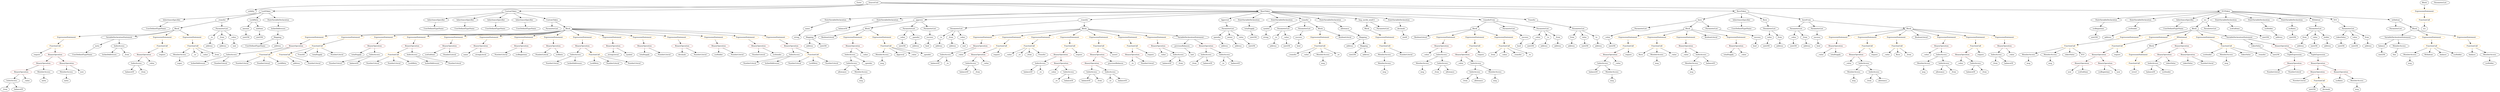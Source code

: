 strict digraph {
	graph [bb="0,0,17561,756"];
	node [label="\N"];
	Enter	[height=0.5,
		pos="6085.6,738",
		width=0.83628];
	VariableDeclaration_decimals	[color=black,
		height=0.5,
		label=decimals,
		pos="9867.6,522",
		width=1.1967];
	ElementaryTypeName_uint8	[color=black,
		height=0.5,
		label=uint8,
		pos="9880.6,450",
		width=0.7947];
	VariableDeclaration_decimals -> ElementaryTypeName_uint8	[pos="e,9877.4,468.1 9870.8,503.7 9872.2,496.32 9873.8,487.52 9875.4,479.25"];
	Block_Unnamed_3	[color=black,
		height=0.5,
		label=Block,
		pos="6187.6,522",
		width=0.90558];
	BooleanLiteral_Unnamed_2	[color=black,
		height=0.5,
		label=BooleanLiteral,
		pos="5884.6,450",
		width=1.7788];
	Block_Unnamed_3 -> BooleanLiteral_Unnamed_2	[pos="e,5933.1,462.2 6157.7,514.1 6108.3,502.68 6008.6,479.64 5944.3,464.78"];
	ExpressionStatement_Unnamed_11	[color=orange,
		height=0.5,
		label=ExpressionStatement,
		pos="6055.6,450",
		width=2.458];
	Block_Unnamed_3 -> ExpressionStatement_Unnamed_11	[pos="e,6086.2,467.25 6164.6,508.81 6145.8,498.82 6118.7,484.45 6096.2,472.53"];
	ExpressionStatement_Unnamed_12	[color=orange,
		height=0.5,
		label=ExpressionStatement,
		pos="6250.6,450",
		width=2.458];
	Block_Unnamed_3 -> ExpressionStatement_Unnamed_12	[pos="e,6235.3,467.96 6201.6,505.46 6209.2,496.95 6218.9,486.19 6227.7,476.48"];
	Identifier_msg_9	[color=black,
		height=0.5,
		label=msg,
		pos="13022,90",
		width=0.75];
	NumberLiteral_Unnamed_3	[color=black,
		height=0.5,
		label=NumberLiteral,
		pos="15975,162",
		width=1.765];
	Identifier_allowance_4	[color=black,
		height=0.5,
		label=allowance,
		pos="13576,162",
		width=1.3076];
	BinaryOperation_Unnamed_7	[color=brown,
		height=0.5,
		label=BinaryOperation,
		pos="7764.6,306",
		width=1.9867];
	BinaryOperation_Unnamed_8	[color=brown,
		height=0.5,
		label=BinaryOperation,
		pos="7722.6,234",
		width=1.9867];
	BinaryOperation_Unnamed_7 -> BinaryOperation_Unnamed_8	[pos="e,7732.9,252.1 7754.2,287.7 7749.5,279.9 7743.9,270.51 7738.7,261.83"];
	Identifier_previousBalances	[color=black,
		height=0.5,
		label=previousBalances,
		pos="7887.6,234",
		width=2.0976];
	BinaryOperation_Unnamed_7 -> Identifier_previousBalances	[pos="e,7859.4,251.06 7792.5,289.12 7809.4,279.52 7831.1,267.15 7849.5,256.67"];
	BinaryOperation_Unnamed_12	[color=brown,
		height=0.5,
		label=BinaryOperation,
		pos="11321,306",
		width=1.9867];
	IndexAccess_Unnamed_15	[color=black,
		height=0.5,
		label=IndexAccess,
		pos="11265,234",
		width=1.6402];
	BinaryOperation_Unnamed_12 -> IndexAccess_Unnamed_15	[pos="e,11278,251.79 11307,288.05 11300,279.8 11292,269.7 11285,260.54"];
	Identifier__value_11	[color=black,
		height=0.5,
		label=_value,
		pos="11377,234",
		width=0.96103];
	BinaryOperation_Unnamed_12 -> Identifier__value_11	[pos="e,11364,250.83 11334,288.05 11341,279.56 11349,269.11 11357,259.73"];
	Identifier__from_7	[color=black,
		height=0.5,
		label=_from,
		pos="10485,306",
		width=0.93331];
	Identifier_msg_14	[color=black,
		height=0.5,
		label=msg,
		pos="14246,234",
		width=0.75];
	ParameterList_Unnamed_11	[color=black,
		height=0.5,
		label=ParameterList,
		pos="11518,522",
		width=1.7095];
	Parameter__value_4	[color=black,
		height=0.5,
		label=_value,
		pos="11309,450",
		width=0.96103];
	ParameterList_Unnamed_11 -> Parameter__value_4	[pos="e,11335,461.68 11476,508.37 11443,498.03 11394,482.74 11353,468 11351,467.26 11348,466.49 11346,465.7"];
	MemberAccess_Unnamed_18	[color=black,
		height=0.5,
		label=MemberAccess,
		pos="16920,306",
		width=1.9174];
	Identifier_msg_15	[color=black,
		height=0.5,
		label=msg,
		pos="16920,234",
		width=0.75];
	MemberAccess_Unnamed_18 -> Identifier_msg_15	[pos="e,16920,252.1 16920,287.7 16920,280.41 16920,271.73 16920,263.54"];
	IndexAccess_Unnamed_7	[color=black,
		height=0.5,
		label=IndexAccess,
		pos="7722.6,162",
		width=1.6402];
	Identifier_balanceOf_7	[color=black,
		height=0.5,
		label=balanceOf,
		pos="7677.6,90",
		width=1.3491];
	IndexAccess_Unnamed_7 -> Identifier_balanceOf_7	[pos="e,7688.4,107.79 7711.7,144.05 7706.6,136.06 7700.3,126.33 7694.6,117.4"];
	Identifier__from_3	[color=black,
		height=0.5,
		label=_from,
		pos="7777.6,90",
		width=0.93331];
	IndexAccess_Unnamed_7 -> Identifier__from_3	[pos="e,7765.2,106.83 7735.9,144.05 7742.6,135.56 7750.8,125.11 7758.2,115.73"];
	Identifier__value_20	[color=black,
		height=0.5,
		label=_value,
		pos="13254,306",
		width=0.96103];
	FunctionCall_Unnamed_26	[color=orange,
		height=0.5,
		label=FunctionCall,
		pos="2059.6,306",
		width=1.6125];
	ElementaryTypeName_address_23	[color=black,
		height=0.5,
		label=address,
		pos="2157.6,234",
		width=1.0996];
	FunctionCall_Unnamed_26 -> ElementaryTypeName_address_23	[pos="e,2137.1,249.63 2081.8,289.12 2095.5,279.39 2113.1,266.82 2127.9,256.24"];
	NumberLiteral_Unnamed_9	[color=black,
		height=0.5,
		label=NumberLiteral,
		pos="2278.6,234",
		width=1.765];
	FunctionCall_Unnamed_26 -> NumberLiteral_Unnamed_9	[pos="e,2237.7,248.09 2099,292.4 2134.7,280.99 2187.6,264.08 2226.7,251.57"];
	IndexAccess_Unnamed_13	[color=black,
		height=0.5,
		label=IndexAccess,
		pos="5991.6,306",
		width=1.6402];
	IndexAccess_Unnamed_14	[color=black,
		height=0.5,
		label=IndexAccess,
		pos="6019.6,234",
		width=1.6402];
	IndexAccess_Unnamed_13 -> IndexAccess_Unnamed_14	[pos="e,6012.8,252.1 5998.5,287.7 6001.5,280.15 6005.2,271.12 6008.5,262.68"];
	Identifier__spender	[color=black,
		height=0.5,
		label=_spender,
		pos="6141.6,234",
		width=1.2521];
	IndexAccess_Unnamed_13 -> Identifier__spender	[pos="e,6113.2,248.24 6023,290.33 6046.3,279.45 6078.2,264.57 6103.1,252.98"];
	BinaryOperation_Unnamed_20	[color=brown,
		height=0.5,
		label=BinaryOperation,
		pos="14755,306",
		width=1.9867];
	BinaryOperation_Unnamed_22	[color=brown,
		height=0.5,
		label=BinaryOperation,
		pos="14622,234",
		width=1.9867];
	BinaryOperation_Unnamed_20 -> BinaryOperation_Unnamed_22	[pos="e,14651,250.66 14725,289.29 14706,279.43 14682,266.59 14661,255.88"];
	BinaryOperation_Unnamed_21	[color=brown,
		height=0.5,
		label=BinaryOperation,
		pos="14783,234",
		width=1.9867];
	BinaryOperation_Unnamed_20 -> BinaryOperation_Unnamed_21	[pos="e,14776,252.1 14762,287.7 14765,280.15 14768,271.12 14772,262.68"];
	Parameter__value_3	[color=black,
		height=0.5,
		label=_value,
		pos="6391.6,450",
		width=0.96103];
	ElementaryTypeName_uint256_7	[color=black,
		height=0.5,
		label=uint256,
		pos="6393.6,378",
		width=1.0442];
	Parameter__value_3 -> ElementaryTypeName_uint256_7	[pos="e,6393.1,396.1 6392.1,431.7 6392.3,424.41 6392.5,415.73 6392.8,407.54"];
	FunctionCall_Unnamed_13	[color=orange,
		height=0.5,
		label=FunctionCall,
		pos="13108,378",
		width=1.6125];
	BinaryOperation_Unnamed_16	[color=brown,
		height=0.5,
		label=BinaryOperation,
		pos="13039,306",
		width=1.9867];
	FunctionCall_Unnamed_13 -> BinaryOperation_Unnamed_16	[pos="e,13055,323.96 13091,360.41 13083,351.91 13072,341.37 13063,331.91"];
	Identifier_require_6	[color=black,
		height=0.5,
		label=require,
		pos="13165,306",
		width=1.0026];
	FunctionCall_Unnamed_13 -> Identifier_require_6	[pos="e,13152,322.83 13121,360.05 13128,351.56 13137,341.11 13144,331.73"];
	Identifier__transfer	[color=black,
		height=0.5,
		label=_transfer,
		pos="9082.6,306",
		width=1.2105];
	Parameter__value_5	[color=black,
		height=0.5,
		label=_value,
		pos="12588,450",
		width=0.96103];
	ElementaryTypeName_uint256_10	[color=black,
		height=0.5,
		label=uint256,
		pos="12588,378",
		width=1.0442];
	Parameter__value_5 -> ElementaryTypeName_uint256_10	[pos="e,12588,396.1 12588,431.7 12588,424.41 12588,415.73 12588,407.54"];
	PragmaDirective_solidity	[color=black,
		height=0.5,
		label=solidity,
		pos="1799.6,666",
		width=1.0442];
	IndexAccess_Unnamed_24	[color=black,
		height=0.5,
		label=IndexAccess,
		pos="966.6,234",
		width=1.6402];
	Identifier_balanceOf_14	[color=black,
		height=0.5,
		label=balanceOf,
		pos="916.6,162",
		width=1.3491];
	IndexAccess_Unnamed_24 -> Identifier_balanceOf_14	[pos="e,928.59,179.79 954.5,216.05 948.72,207.97 941.69,198.12 935.25,189.11"];
	Identifier__from_13	[color=black,
		height=0.5,
		label=_from,
		pos="1016.6,162",
		width=0.93331];
	IndexAccess_Unnamed_24 -> Identifier__from_13	[pos="e,1005,179.31 978.7,216.05 984.62,207.77 991.87,197.62 998.44,188.42"];
	StateVariableDeclaration_Unnamed_7	[color=black,
		height=0.5,
		label=StateVariableDeclaration,
		pos="14851,594",
		width=2.8184];
	VariableDeclaration_icoBegintime	[color=black,
		height=0.5,
		label=icoBegintime,
		pos="14771,522",
		width=1.6264];
	StateVariableDeclaration_Unnamed_7 -> VariableDeclaration_icoBegintime	[pos="e,14789,539.31 14831,576.05 14821,567.24 14809,556.33 14798,546.69"];
	ExpressionStatement_Unnamed_4	[color=orange,
		height=0.5,
		label=ExpressionStatement,
		pos="6983.6,450",
		width=2.458];
	BinaryOperation_Unnamed_6	[color=brown,
		height=0.5,
		label=BinaryOperation,
		pos="6959.6,378",
		width=1.9867];
	ExpressionStatement_Unnamed_4 -> BinaryOperation_Unnamed_6	[pos="e,6965.5,396.1 6977.7,431.7 6975.1,424.24 6972.1,415.32 6969.2,406.97"];
	BinaryOperation_Unnamed_14	[color=brown,
		height=0.5,
		label=BinaryOperation,
		pos="12182,378",
		width=1.9867];
	Identifier_totalSupply	[color=black,
		height=0.5,
		label=totalSupply,
		pos="12140,306",
		width=1.4739];
	BinaryOperation_Unnamed_14 -> Identifier_totalSupply	[pos="e,12150,324.1 12171,359.7 12167,351.9 12161,342.51 12156,333.83"];
	Identifier__value_13	[color=black,
		height=0.5,
		label=_value,
		pos="12246,306",
		width=0.96103];
	BinaryOperation_Unnamed_14 -> Identifier__value_13	[pos="e,12231,322.83 12197,360.05 12205,351.38 12215,340.67 12224,331.15"];
	Identifier_balanceOf_5	[color=black,
		height=0.5,
		label=balanceOf,
		pos="8263.6,234",
		width=1.3491];
	ElementaryTypeName_uint256_20	[color=black,
		height=0.5,
		label=uint256,
		pos="1765.6,450",
		width=1.0442];
	StateVariableDeclaration_Unnamed	[color=black,
		height=0.5,
		label=StateVariableDeclaration,
		pos="5869.6,594",
		width=2.8184];
	VariableDeclaration_name	[color=black,
		height=0.5,
		label=name,
		pos="5733.6,522",
		width=0.83628];
	StateVariableDeclaration_Unnamed -> VariableDeclaration_name	[pos="e,5755.9,534.5 5837.7,576.59 5816.1,565.48 5787.7,550.84 5766,539.67"];
	Identifier__value_8	[color=black,
		height=0.5,
		label=_value,
		pos="10571,306",
		width=0.96103];
	StateVariableDeclaration_Unnamed_9	[color=black,
		height=0.5,
		label=StateVariableDeclaration,
		pos="15092,594",
		width=2.8184];
	VariableDeclaration_icoSender	[color=black,
		height=0.5,
		label=icoSender,
		pos="14995,522",
		width=1.3353];
	StateVariableDeclaration_Unnamed_9 -> VariableDeclaration_icoSender	[pos="e,15016,538.36 15068,576.05 15055,566.72 15039,555.02 15025,544.99"];
	ElementaryTypeName_uint256_16	[color=black,
		height=0.5,
		label=uint256,
		pos="16239,378",
		width=1.0442];
	InheritanceSpecifier_Unnamed_1	[color=black,
		height=0.5,
		label=InheritanceSpecifier,
		pos="15341,594",
		width=2.3333];
	UserDefinedTypeName_Unnamed_1	[color=black,
		height=0.5,
		label=UserDefinedTypeName,
		pos="15263,522",
		width=2.7214];
	InheritanceSpecifier_Unnamed_1 -> UserDefinedTypeName_Unnamed_1	[pos="e,15282,540.03 15322,576.05 15312,567.52 15300,557.01 15290,547.61"];
	Parameter__to_1	[color=black,
		height=0.5,
		label=_to,
		pos="8978.6,450",
		width=0.75];
	ElementaryTypeName_address_9	[color=black,
		height=0.5,
		label=address,
		pos="8968.6,378",
		width=1.0996];
	Parameter__to_1 -> ElementaryTypeName_address_9	[pos="e,8971,396.1 8976.1,431.7 8975.1,424.32 8973.8,415.52 8972.6,407.25"];
	FunctionCall_Unnamed_11	[color=orange,
		height=0.5,
		label=FunctionCall,
		pos="11645,378",
		width=1.6125];
	Identifier_Burn	[color=black,
		height=0.5,
		label=Burn,
		pos="11530,306",
		width=0.7947];
	FunctionCall_Unnamed_11 -> Identifier_Burn	[pos="e,11550,319.24 11619,361.46 11601,350.73 11578,336.4 11559,325.14"];
	MemberAccess_Unnamed_9	[color=black,
		height=0.5,
		label=MemberAccess,
		pos="11646,306",
		width=1.9174];
	FunctionCall_Unnamed_11 -> MemberAccess_Unnamed_9	[pos="e,11645,324.1 11645,359.7 11645,352.41 11645,343.73 11645,335.54"];
	Identifier__value_14	[color=black,
		height=0.5,
		label=_value,
		pos="11768,306",
		width=0.96103];
	FunctionCall_Unnamed_11 -> Identifier__value_14	[pos="e,11745,319.98 11672,361.64 11690,351.01 11715,336.82 11735,325.56"];
	Identifier_icoHolder_2	[color=black,
		height=0.5,
		label=icoHolder,
		pos="5095.6,306",
		width=1.3214];
	ElementaryTypeName_address	[color=black,
		height=0.5,
		label=address,
		pos="5755.6,378",
		width=1.0996];
	ExpressionStatement_Unnamed_14	[color=orange,
		height=0.5,
		label=ExpressionStatement,
		pos="11450,450",
		width=2.458];
	FunctionCall_Unnamed_10	[color=orange,
		height=0.5,
		label=FunctionCall,
		pos="11448,378",
		width=1.6125];
	ExpressionStatement_Unnamed_14 -> FunctionCall_Unnamed_10	[pos="e,11448,396.1 11449,431.7 11449,424.41 11449,415.73 11448,407.54"];
	NumberLiteral_Unnamed_4	[color=black,
		height=0.5,
		label=NumberLiteral,
		pos="16120,162",
		width=1.765];
	Identifier_lockedAddresses_2	[color=black,
		height=0.5,
		label=lockedAddresses,
		pos="1474.6,234",
		width=2.0838];
	VariableDeclaration_value_2	[color=black,
		height=0.5,
		label=value,
		pos="12417,450",
		width=0.82242];
	ElementaryTypeName_uint256_8	[color=black,
		height=0.5,
		label=uint256,
		pos="12398,378",
		width=1.0442];
	VariableDeclaration_value_2 -> ElementaryTypeName_uint256_8	[pos="e,12402,396.28 12412,432.05 12410,424.6 12408,415.64 12405,407.22"];
	ElementaryTypeName_address_19	[color=black,
		height=0.5,
		label=address,
		pos="16334,378",
		width=1.0996];
	BinaryOperation_Unnamed_35	[color=brown,
		height=0.5,
		label=BinaryOperation,
		pos="156.6,162",
		width=1.9867];
	IndexAccess_Unnamed_26	[color=black,
		height=0.5,
		label=IndexAccess,
		pos="83.599,90",
		width=1.6402];
	BinaryOperation_Unnamed_35 -> IndexAccess_Unnamed_26	[pos="e,100.77,107.47 139.3,144.41 130.21,135.69 118.89,124.85 108.84,115.21"];
	Identifier__value_22	[color=black,
		height=0.5,
		label=_value,
		pos="195.6,90",
		width=0.96103];
	BinaryOperation_Unnamed_35 -> Identifier__value_22	[pos="e,186.34,107.62 166.24,143.7 170.65,135.78 175.97,126.23 180.87,117.44"];
	Identifier_balanceOf_2	[color=black,
		height=0.5,
		label=balanceOf,
		pos="7270.6,162",
		width=1.3491];
	ExpressionStatement_Unnamed_45	[color=orange,
		height=0.5,
		label=ExpressionStatement,
		pos="2213.6,450",
		width=2.458];
	BinaryOperation_Unnamed_47	[color=brown,
		height=0.5,
		label=BinaryOperation,
		pos="2114.6,378",
		width=1.9867];
	ExpressionStatement_Unnamed_45 -> BinaryOperation_Unnamed_47	[pos="e,2137.8,395.39 2189.9,432.23 2177.1,423.16 2161,411.83 2147.1,401.95"];
	NumberLiteral_Unnamed_22	[color=black,
		height=0.5,
		label=NumberLiteral,
		pos="3933.6,234",
		width=1.765];
	BinaryOperation_Unnamed_26	[color=brown,
		height=0.5,
		label=BinaryOperation,
		pos="16279,162",
		width=1.9867];
	NumberLiteral_Unnamed_2	[color=black,
		height=0.5,
		label=NumberLiteral,
		pos="16150,90",
		width=1.765];
	BinaryOperation_Unnamed_26 -> NumberLiteral_Unnamed_2	[pos="e,16178,106.34 16249,145.12 16231,135.22 16207,122.39 16188,111.71"];
	FunctionCall_Unnamed_16	[color=orange,
		height=0.5,
		label=FunctionCall,
		pos="16290,90",
		width=1.6125];
	BinaryOperation_Unnamed_26 -> FunctionCall_Unnamed_16	[pos="e,16287,108.1 16281,143.7 16282,136.32 16284,127.52 16285,119.25"];
	NumberLiteral_Unnamed_19	[color=black,
		height=0.5,
		label=NumberLiteral,
		pos="1631.6,234",
		width=1.765];
	Identifier__to_1	[color=black,
		height=0.5,
		label=_to,
		pos="7466.6,90",
		width=0.75];
	Block_Unnamed_2	[color=black,
		height=0.5,
		label=Block,
		pos="10358,522",
		width=0.90558];
	BooleanLiteral_Unnamed_1	[color=black,
		height=0.5,
		label=BooleanLiteral,
		pos="9991.6,450",
		width=1.7788];
	Block_Unnamed_2 -> BooleanLiteral_Unnamed_1	[pos="e,10039,462.3 10327,515.9 10273,506.94 10160,487.5 10066,468 10061,466.99 10056,465.9 10050,464.78"];
	ExpressionStatement_Unnamed_9	[color=orange,
		height=0.5,
		label=ExpressionStatement,
		pos="10163,450",
		width=2.458];
	Block_Unnamed_2 -> ExpressionStatement_Unnamed_9	[pos="e,10205,466.24 10331,511.41 10301,500.81 10253,483.47 10216,470.08"];
	ExpressionStatement_Unnamed_8	[color=orange,
		height=0.5,
		label=ExpressionStatement,
		pos="10358,450",
		width=2.458];
	Block_Unnamed_2 -> ExpressionStatement_Unnamed_8	[pos="e,10358,468.1 10358,503.7 10358,496.41 10358,487.73 10358,479.54"];
	ExpressionStatement_Unnamed_10	[color=orange,
		height=0.5,
		label=ExpressionStatement,
		pos="10553,450",
		width=2.458];
	Block_Unnamed_2 -> ExpressionStatement_Unnamed_10	[pos="e,10510,466.24 10384,511.41 10414,500.81 10462,483.47 10499,470.08"];
	Parameter_success_3	[color=black,
		height=0.5,
		label=success,
		pos="12329,450",
		width=1.1135];
	ElementaryTypeName_bool_3	[color=black,
		height=0.5,
		label=bool,
		pos="12315,378",
		width=0.76697];
	Parameter_success_3 -> ElementaryTypeName_bool_3	[pos="e,12318,396.1 12325,431.7 12324,424.32 12322,415.52 12320,407.25"];
	Parameter__to	[color=black,
		height=0.5,
		label=_to,
		pos="6677.6,450",
		width=0.75];
	ElementaryTypeName_address_8	[color=black,
		height=0.5,
		label=address,
		pos="6660.6,378",
		width=1.0996];
	Parameter__to -> ElementaryTypeName_address_8	[pos="e,6664.8,396.28 6673.5,432.05 6671.7,424.6 6669.5,415.64 6667.5,407.22"];
	Identifier_msg_5	[color=black,
		height=0.5,
		label=msg,
		pos="9739.6,162",
		width=0.75];
	Identifier_balanceOf_9	[color=black,
		height=0.5,
		label=balanceOf,
		pos="11197,162",
		width=1.3491];
	ContractDefinition_LockToken	[color=black,
		height=0.5,
		label=LockToken,
		pos="1909.6,666",
		width=1.5016];
	InheritanceSpecifier_Unnamed_2	[color=black,
		height=0.5,
		label=InheritanceSpecifier,
		pos="1224.6,594",
		width=2.3333];
	ContractDefinition_LockToken -> InheritanceSpecifier_Unnamed_2	[pos="e,1304.3,600.01 1870.2,653.21 1862.4,651.22 1854.3,649.36 1846.6,648 1747.1,630.49 1462.8,610.38 1315.5,600.74"];
	FunctionDefinition__transfer_1	[color=black,
		height=0.5,
		label=_transfer,
		pos="1589.6,594",
		width=1.2105];
	ContractDefinition_LockToken -> FunctionDefinition__transfer_1	[pos="e,1628.5,602.27 1869,653.67 1861.6,651.7 1853.9,649.73 1846.6,648 1775.1,631 1691.7,614.38 1639.7,604.41"];
	StructDefinition_LockMeta	[color=black,
		height=0.5,
		label=LockMeta,
		pos="1825.6,594",
		width=1.3491];
	ContractDefinition_LockToken -> StructDefinition_LockMeta	[pos="e,1844.7,610.91 1890.1,648.76 1879.2,639.69 1865.5,628.22 1853.5,618.21"];
	StateVariableDeclaration_Unnamed_11	[color=black,
		height=0.5,
		label=StateVariableDeclaration,
		pos="1993.6,594",
		width=2.8184];
	ContractDefinition_LockToken -> StateVariableDeclaration_Unnamed_11	[pos="e,1973.3,611.88 1929.1,648.76 1939.7,639.95 1953,628.87 1964.7,619.07"];
	Identifier__value_19	[color=black,
		height=0.5,
		label=_value,
		pos="12790,306",
		width=0.96103];
	StateVariableDeclaration_Unnamed_4	[color=black,
		height=0.5,
		label=StateVariableDeclaration,
		pos="6125.6,594",
		width=2.8184];
	VariableDeclaration_balanceOf	[color=black,
		height=0.5,
		label=balanceOf,
		pos="6024.6,522",
		width=1.3491];
	StateVariableDeclaration_Unnamed_4 -> VariableDeclaration_balanceOf	[pos="e,6046.8,538.36 6101.1,576.05 6087.5,566.63 6070.5,554.8 6055.9,544.7"];
	FunctionDefinition_approve	[color=black,
		height=0.5,
		label=approve,
		pos="6558.6,594",
		width=1.1412];
	FunctionDefinition_approve -> Block_Unnamed_3	[pos="e,6218.2,528.78 6521.3,585.97 6451.6,572.82 6302.1,544.61 6229.2,530.86"];
	ParameterList_Unnamed_7	[color=black,
		height=0.5,
		label=ParameterList,
		pos="6451.6,522",
		width=1.7095];
	FunctionDefinition_approve -> ParameterList_Unnamed_7	[pos="e,6476,538.95 6536.4,578.5 6521.7,568.85 6502.1,556.01 6485.4,545.11"];
	ParameterList_Unnamed_8	[color=black,
		height=0.5,
		label=ParameterList,
		pos="6592.6,522",
		width=1.7095];
	FunctionDefinition_approve -> ParameterList_Unnamed_8	[pos="e,6584.2,540.28 6566.8,576.05 6570.6,568.35 6575.1,559.03 6579.3,550.36"];
	Identifier_balance	[color=black,
		height=0.5,
		label=balance,
		pos="17366,306",
		width=1.0719];
	InheritanceSpecifier_Unnamed_4	[color=black,
		height=0.5,
		label=InheritanceSpecifier,
		pos="3133.6,594",
		width=2.3333];
	UserDefinedTypeName_Unnamed_6	[color=black,
		height=0.5,
		label=UserDefinedTypeName,
		pos="3098.6,522",
		width=2.7214];
	InheritanceSpecifier_Unnamed_4 -> UserDefinedTypeName_Unnamed_6	[pos="e,3107.2,540.1 3124.9,575.7 3121.1,568.07 3116.6,558.92 3112.3,550.4"];
	ExpressionStatement_Unnamed_1	[color=orange,
		height=0.5,
		label=ExpressionStatement,
		pos="7178.6,450",
		width=2.458];
	FunctionCall_Unnamed_1	[color=orange,
		height=0.5,
		label=FunctionCall,
		pos="7107.6,378",
		width=1.6125];
	ExpressionStatement_Unnamed_1 -> FunctionCall_Unnamed_1	[pos="e,7124.1,395.31 7161.4,432.05 7152.7,423.42 7141.8,412.76 7132.2,403.27"];
	ElementaryTypeName_address_1	[color=black,
		height=0.5,
		label=address,
		pos="9499.6,378",
		width=1.0996];
	ParameterList_Unnamed_13	[color=black,
		height=0.5,
		label=ParameterList,
		pos="12625,522",
		width=1.7095];
	ParameterList_Unnamed_13 -> Parameter__value_5	[pos="e,12596,467.79 12616,504.05 12611,496.14 12606,486.54 12602,477.69"];
	Parameter__from_2	[color=black,
		height=0.5,
		label=_from,
		pos="12674,450",
		width=0.93331];
	ParameterList_Unnamed_13 -> Parameter__from_2	[pos="e,12662,467.31 12636,504.05 12642,495.85 12649,485.83 12656,476.71"];
	VariableDeclaration_spender	[color=black,
		height=0.5,
		label=spender,
		pos="8557.6,450",
		width=1.1135];
	ElementaryTypeName_address_6	[color=black,
		height=0.5,
		label=address,
		pos="8672.6,378",
		width=1.0996];
	VariableDeclaration_spender -> ElementaryTypeName_address_6	[pos="e,8649.6,392.97 8580.6,435 8597.6,424.65 8621,410.42 8639.9,398.89"];
	BinaryOperation_Unnamed_2	[color=brown,
		height=0.5,
		label=BinaryOperation,
		pos="7512.6,306",
		width=1.9867];
	IndexAccess_Unnamed_2	[color=black,
		height=0.5,
		label=IndexAccess,
		pos="7364.6,234",
		width=1.6402];
	BinaryOperation_Unnamed_2 -> IndexAccess_Unnamed_2	[pos="e,7395.7,249.73 7480.1,289.64 7458.4,279.34 7429.5,265.7 7406.1,254.62"];
	BinaryOperation_Unnamed_3	[color=brown,
		height=0.5,
		label=BinaryOperation,
		pos="7513.6,234",
		width=1.9867];
	BinaryOperation_Unnamed_2 -> BinaryOperation_Unnamed_3	[pos="e,7513.4,252.1 7512.8,287.7 7513,280.41 7513.1,271.73 7513.2,263.54"];
	Identifier__value_9	[color=black,
		height=0.5,
		label=_value,
		pos="6103.6,306",
		width=0.96103];
	FunctionDefinition_burn	[color=black,
		height=0.5,
		label=burn,
		pos="11924,594",
		width=0.76697];
	FunctionDefinition_burn -> ParameterList_Unnamed_11	[pos="e,11570,531.97 11897,588.41 11833,577.44 11671,549.48 11581,533.9"];
	Block_Unnamed_5	[color=black,
		height=0.5,
		label=Block,
		pos="11854,522",
		width=0.90558];
	FunctionDefinition_burn -> Block_Unnamed_5	[pos="e,11869,537.97 11909,578.5 11900,569.14 11887,556.77 11877,546.09"];
	ParameterList_Unnamed_12	[color=black,
		height=0.5,
		label=ParameterList,
		pos="11980,522",
		width=1.7095];
	FunctionDefinition_burn -> ParameterList_Unnamed_12	[pos="e,11966,539.96 11936,577.46 11943,569.04 11951,558.41 11959,548.78"];
	VariableDeclaration_meta	[color=black,
		height=0.5,
		label=meta,
		pos="624.6,378",
		width=0.78084];
	UserDefinedTypeName_Unnamed_4	[color=black,
		height=0.5,
		label=UserDefinedTypeName,
		pos="581.6,306",
		width=2.7214];
	VariableDeclaration_meta -> UserDefinedTypeName_Unnamed_4	[pos="e,592.12,324.12 614.63,360.76 609.72,352.78 603.68,342.95 598.12,333.89"];
	VariableDeclaration_icoEndtime	[color=black,
		height=0.5,
		label=icoEndtime,
		pos="15690,522",
		width=1.46];
	ElementaryTypeName_uint256_13	[color=black,
		height=0.5,
		label=uint256,
		pos="15888,450",
		width=1.0442];
	VariableDeclaration_icoEndtime -> ElementaryTypeName_uint256_13	[pos="e,15858,461.65 15726,508.46 15756,497.78 15801,481.99 15841,468 15843,467.17 15845,466.32 15848,465.45"];
	Identifier_icoEndtime_1	[color=black,
		height=0.5,
		label=icoEndtime,
		pos="3090.6,306",
		width=1.46];
	Identifier_icoSender_1	[color=black,
		height=0.5,
		label=icoSender,
		pos="15501,306",
		width=1.3353];
	InheritanceSpecifier_Unnamed_3	[color=black,
		height=0.5,
		label=InheritanceSpecifier,
		pos="3333.6,594",
		width=2.3333];
	UserDefinedTypeName_Unnamed_5	[color=black,
		height=0.5,
		label=UserDefinedTypeName,
		pos="3312.6,522",
		width=2.7214];
	InheritanceSpecifier_Unnamed_3 -> UserDefinedTypeName_Unnamed_5	[pos="e,3317.7,540.1 3328.4,575.7 3326.2,568.24 3323.5,559.32 3321,550.97"];
	ParameterList_Unnamed_3	[color=black,
		height=0.5,
		label=ParameterList,
		pos="9046.6,522",
		width=1.7095];
	ParameterList_Unnamed_3 -> Parameter__to_1	[pos="e,8992.8,465.57 9030.5,504.41 9021.5,495.19 9010.2,483.58 9000.5,473.54"];
	Parameter__value_1	[color=black,
		height=0.5,
		label=_value,
		pos="9058.6,450",
		width=0.96103];
	ParameterList_Unnamed_3 -> Parameter__value_1	[pos="e,9055.7,468.1 9049.6,503.7 9050.8,496.32 9052.3,487.52 9053.8,479.25"];
	FunctionCall_Unnamed_27	[color=orange,
		height=0.5,
		label=FunctionCall,
		pos="2825.6,306",
		width=1.6125];
	NumberLiteral_Unnamed_17	[color=black,
		height=0.5,
		label=NumberLiteral,
		pos="2683.6,234",
		width=1.765];
	FunctionCall_Unnamed_27 -> NumberLiteral_Unnamed_17	[pos="e,2714.2,250.07 2795.5,290.15 2774.7,279.92 2746.9,266.2 2724.2,255.01"];
	NumberLiteral_Unnamed_18	[color=black,
		height=0.5,
		label=NumberLiteral,
		pos="2828.6,234",
		width=1.765];
	FunctionCall_Unnamed_27 -> NumberLiteral_Unnamed_18	[pos="e,2827.9,252.1 2826.3,287.7 2826.7,280.41 2827,271.73 2827.4,263.54"];
	Identifier_LockMeta	[color=black,
		height=0.5,
		label=LockMeta,
		pos="2958.6,234",
		width=1.3491];
	FunctionCall_Unnamed_27 -> Identifier_LockMeta	[pos="e,2931.5,249.27 2854.1,289.98 2873.8,279.63 2900.2,265.76 2921.5,254.54"];
	VariableDeclaration_from_3	[color=black,
		height=0.5,
		label=from,
		pos="16163,450",
		width=0.7947];
	ElementaryTypeName_address_18	[color=black,
		height=0.5,
		label=address,
		pos="16144,378",
		width=1.0996];
	VariableDeclaration_from_3 -> ElementaryTypeName_address_18	[pos="e,16148,396.28 16158,432.05 16156,424.6 16154,415.64 16151,407.22"];
	BinaryOperation_Unnamed	[color=brown,
		height=0.5,
		label=BinaryOperation,
		pos="8008.6,306",
		width=1.9867];
	Identifier__to	[color=black,
		height=0.5,
		label=_to,
		pos="8008.6,234",
		width=0.75];
	BinaryOperation_Unnamed -> Identifier__to	[pos="e,8008.6,252.1 8008.6,287.7 8008.6,280.41 8008.6,271.73 8008.6,263.54"];
	NumberLiteral_Unnamed	[color=black,
		height=0.5,
		label=NumberLiteral,
		pos="8117.6,234",
		width=1.765];
	BinaryOperation_Unnamed -> NumberLiteral_Unnamed	[pos="e,8092.8,250.91 8033.9,288.76 8048.6,279.33 8067.3,267.32 8083.3,257.04"];
	ElementaryTypeName_uint256_12	[color=black,
		height=0.5,
		label=uint256,
		pos="14731,450",
		width=1.0442];
	Block_Unnamed_7	[color=black,
		height=0.5,
		label=Block,
		pos="15412,522",
		width=0.90558];
	ExpressionStatement_Unnamed_27	[color=orange,
		height=0.5,
		label=ExpressionStatement,
		pos="14972,450",
		width=2.458];
	Block_Unnamed_7 -> ExpressionStatement_Unnamed_27	[pos="e,15036,462.68 15387,509.82 15381,507.59 15375,505.49 15370,504 15240,470.51 15202,487.48 15070,468 15062,466.94 15055,465.77 15047,\
464.56"];
	ExpressionStatement_Unnamed_24	[color=orange,
		height=0.5,
		label=ExpressionStatement,
		pos="15167,450",
		width=2.458];
	Block_Unnamed_7 -> ExpressionStatement_Unnamed_24	[pos="e,15224,464.01 15386,510.22 15381,508.02 15375,505.83 15370,504 15326,489.42 15275,476.24 15236,466.67"];
	IfStatement_Unnamed	[color=orange,
		height=0.5,
		label=IfStatement,
		pos="15327,450",
		width=1.4739];
	Block_Unnamed_7 -> IfStatement_Unnamed	[pos="e,15346,467.2 15394,506.5 15383,497.19 15368,484.9 15355,474.25"];
	ExpressionStatement_Unnamed_26	[color=orange,
		height=0.5,
		label=ExpressionStatement,
		pos="15487,450",
		width=2.458];
	Block_Unnamed_7 -> ExpressionStatement_Unnamed_26	[pos="e,15468,468.04 15428,506.15 15437,497.35 15449,485.97 15460,475.83"];
	VariableDeclarationStatement_Unnamed_1	[color=black,
		height=0.5,
		label=VariableDeclarationStatement,
		pos="15713,450",
		width=3.3174];
	Block_Unnamed_7 -> VariableDeclarationStatement_Unnamed_1	[pos="e,15631,463.48 15436,509.79 15442,507.68 15447,505.62 15453,504 15507,487.29 15570,474.35 15620,465.43"];
	FunctionDefinition__transfer	[color=black,
		height=0.5,
		label=_transfer,
		pos="7665.6,594",
		width=1.2105];
	ParameterList_Unnamed_2	[color=black,
		height=0.5,
		label=ParameterList,
		pos="6799.6,522",
		width=1.7095];
	FunctionDefinition__transfer -> ParameterList_Unnamed_2	[pos="e,6858.3,527.74 7622.9,589.55 7483.8,578.31 7042.4,542.62 6869.7,528.67"];
	Block_Unnamed	[color=black,
		height=0.5,
		label=Block,
		pos="7665.6,522",
		width=0.90558];
	FunctionDefinition__transfer -> Block_Unnamed	[pos="e,7665.6,540.1 7665.6,575.7 7665.6,568.41 7665.6,559.73 7665.6,551.54"];
	Identifier_msg_12	[color=black,
		height=0.5,
		label=msg,
		pos="15636,234",
		width=0.75];
	Identifier_msg_2	[color=black,
		height=0.5,
		label=msg,
		pos="9993.6,162",
		width=0.75];
	Parameter__to_3	[color=black,
		height=0.5,
		label=_to,
		pos="1502.6,450",
		width=0.75];
	ElementaryTypeName_address_22	[color=black,
		height=0.5,
		label=address,
		pos="1495.6,378",
		width=1.0996];
	Parameter__to_3 -> ElementaryTypeName_address_22	[pos="e,1497.3,396.1 1500.9,431.7 1500.1,424.41 1499.3,415.73 1498.5,407.54"];
	ExpressionStatement_Unnamed_13	[color=orange,
		height=0.5,
		label=ExpressionStatement,
		pos="9745.6,450",
		width=2.458];
	FunctionCall_Unnamed_9	[color=orange,
		height=0.5,
		label=FunctionCall,
		pos="9745.6,378",
		width=1.6125];
	ExpressionStatement_Unnamed_13 -> FunctionCall_Unnamed_9	[pos="e,9745.6,396.1 9745.6,431.7 9745.6,424.41 9745.6,415.73 9745.6,407.54"];
	Parameter__from_3	[color=black,
		height=0.5,
		label=_from,
		pos="1589.6,450",
		width=0.93331];
	ElementaryTypeName_address_21	[color=black,
		height=0.5,
		label=address,
		pos="1592.6,378",
		width=1.0996];
	Parameter__from_3 -> ElementaryTypeName_address_21	[pos="e,1591.9,396.1 1590.3,431.7 1590.7,424.41 1591,415.73 1591.4,407.54"];
	IndexAccess_Unnamed_29	[color=black,
		height=0.5,
		label=IndexAccess,
		pos="1662.6,306",
		width=1.6402];
	BinaryOperation_Unnamed_47 -> IndexAccess_Unnamed_29	[pos="e,1716.7,313.54 2062.2,365.33 2053,363.44 2043.5,361.59 2034.6,360 1927.5,341.02 1802.2,324.28 1727.7,314.92"];
	FunctionCall_Unnamed_28	[color=orange,
		height=0.5,
		label=FunctionCall,
		pos="1923.6,306",
		width=1.6125];
	BinaryOperation_Unnamed_47 -> FunctionCall_Unnamed_28	[pos="e,1960.1,320.37 2075.5,362.67 2045.1,351.53 2002.8,336.03 1970.6,324.22"];
	IndexAccess_Unnamed_3	[color=black,
		height=0.5,
		label=IndexAccess,
		pos="8543.6,306",
		width=1.6402];
	Identifier__from_1	[color=black,
		height=0.5,
		label=_from,
		pos="8453.6,234",
		width=0.93331];
	IndexAccess_Unnamed_3 -> Identifier__from_1	[pos="e,8472.2,249.48 8522.7,288.76 8510.3,279.12 8494.4,266.77 8481,256.34"];
	Identifier_balanceOf_3	[color=black,
		height=0.5,
		label=balanceOf,
		pos="8553.6,234",
		width=1.3491];
	IndexAccess_Unnamed_3 -> Identifier_balanceOf_3	[pos="e,8551.2,252.1 8546.1,287.7 8547.1,280.32 8548.4,271.52 8549.6,263.25"];
	MemberAccess_Unnamed_4	[color=black,
		height=0.5,
		label=MemberAccess,
		pos="6225.6,306",
		width=1.9174];
	Identifier_msg_4	[color=black,
		height=0.5,
		label=msg,
		pos="6231.6,234",
		width=0.75];
	MemberAccess_Unnamed_4 -> Identifier_msg_4	[pos="e,6230.1,252.1 6227.1,287.7 6227.7,280.41 6228.5,271.73 6229.2,263.54"];
	IndexAccess_Unnamed_10	[color=black,
		height=0.5,
		label=IndexAccess,
		pos="10365,162",
		width=1.6402];
	Identifier__from_5	[color=black,
		height=0.5,
		label=_from,
		pos="10293,90",
		width=0.93331];
	IndexAccess_Unnamed_10 -> Identifier__from_5	[pos="e,10308,106.04 10348,144.41 10338,135.31 10326,123.9 10316,113.96"];
	Identifier_allowance	[color=black,
		height=0.5,
		label=allowance,
		pos="10392,90",
		width=1.3076];
	IndexAccess_Unnamed_10 -> Identifier_allowance	[pos="e,10385,108.1 10371,143.7 10374,136.15 10378,127.12 10381,118.68"];
	FunctionCall_Unnamed_19	[color=orange,
		height=0.5,
		label=FunctionCall,
		pos="14541,378",
		width=1.6125];
	MemberAccess_Unnamed_15	[color=black,
		height=0.5,
		label=MemberAccess,
		pos="14246,306",
		width=1.9174];
	FunctionCall_Unnamed_19 -> MemberAccess_Unnamed_15	[pos="e,14295,318.82 14495,366.29 14445,354.28 14363,334.74 14306,321.4"];
	MemberAccess_Unnamed_14	[color=black,
		height=0.5,
		label=MemberAccess,
		pos="14402,306",
		width=1.9174];
	FunctionCall_Unnamed_19 -> MemberAccess_Unnamed_14	[pos="e,14432,322.55 14511,362.15 14491,352.11 14465,338.7 14443,327.62"];
	Identifier_tokenValue_3	[color=black,
		height=0.5,
		label=tokenValue,
		pos="14541,306",
		width=1.4462];
	FunctionCall_Unnamed_19 -> Identifier_tokenValue_3	[pos="e,14541,324.1 14541,359.7 14541,352.41 14541,343.73 14541,335.54"];
	Identifier_ICO	[color=black,
		height=0.5,
		label=ICO,
		pos="14638,306",
		width=0.75311];
	FunctionCall_Unnamed_19 -> Identifier_ICO	[pos="e,14620,320.01 14563,361.12 14577,350.92 14595,337.61 14610,326.74"];
	Identifier__from_15	[color=black,
		height=0.5,
		label=_from,
		pos="33.599,18",
		width=0.93331];
	IndexAccess_Unnamed_26 -> Identifier__from_15	[pos="e,45.247,35.307 71.495,72.055 65.575,63.767 58.326,53.618 51.759,44.424"];
	Identifier_balanceOf_15	[color=black,
		height=0.5,
		label=balanceOf,
		pos="133.6,18",
		width=1.3491];
	IndexAccess_Unnamed_26 -> Identifier_balanceOf_15	[pos="e,121.61,35.789 95.703,72.055 101.48,63.973 108.51,54.121 114.95,45.112"];
	ExpressionStatement_Unnamed_7	[color=orange,
		height=0.5,
		label=ExpressionStatement,
		pos="9298.6,450",
		width=2.458];
	FunctionCall_Unnamed_5	[color=orange,
		height=0.5,
		label=FunctionCall,
		pos="9298.6,378",
		width=1.6125];
	ExpressionStatement_Unnamed_7 -> FunctionCall_Unnamed_5	[pos="e,9298.6,396.1 9298.6,431.7 9298.6,424.41 9298.6,415.73 9298.6,407.54"];
	IndexAccess_Unnamed_23	[color=black,
		height=0.5,
		label=IndexAccess,
		pos="15112,234",
		width=1.6402];
	Identifier_balanceOf_13	[color=black,
		height=0.5,
		label=balanceOf,
		pos="15093,162",
		width=1.3491];
	IndexAccess_Unnamed_23 -> Identifier_balanceOf_13	[pos="e,15097,180.1 15107,215.7 15105,208.24 15102,199.32 15100,190.97"];
	Identifier_icoSender	[color=black,
		height=0.5,
		label=icoSender,
		pos="15208,162",
		width=1.3353];
	IndexAccess_Unnamed_23 -> Identifier_icoSender	[pos="e,15186,178.58 15133,217.12 15146,207.65 15163,195.5 15177,185.11"];
	Identifier__value_16	[color=black,
		height=0.5,
		label=_value,
		pos="12983,234",
		width=0.96103];
	BinaryOperation_Unnamed_16 -> Identifier__value_16	[pos="e,12995,250.83 13025,288.05 13018,279.56 13010,269.11 13002,259.73"];
	IndexAccess_Unnamed_18	[color=black,
		height=0.5,
		label=IndexAccess,
		pos="13095,234",
		width=1.6402];
	BinaryOperation_Unnamed_16 -> IndexAccess_Unnamed_18	[pos="e,13081,251.79 13052,288.05 13059,279.8 13067,269.7 13074,260.54"];
	Block_Unnamed_5 -> ExpressionStatement_Unnamed_14	[pos="e,11515,462.43 11823,515.66 11768,506.11 11648,485.45 11548,468 11541,466.82 11534,465.59 11527,464.36"];
	ExpressionStatement_Unnamed_17	[color=orange,
		height=0.5,
		label=ExpressionStatement,
		pos="11645,450",
		width=2.458];
	Block_Unnamed_5 -> ExpressionStatement_Unnamed_17	[pos="e,11689,465.91 11826,511.85 11794,501.16 11741,483.19 11700,469.54"];
	ExpressionStatement_Unnamed_15	[color=orange,
		height=0.5,
		label=ExpressionStatement,
		pos="11840,450",
		width=2.458];
	Block_Unnamed_5 -> ExpressionStatement_Unnamed_15	[pos="e,11843,468.1 11850,503.7 11849,496.32 11847,487.52 11845,479.25"];
	BooleanLiteral_Unnamed_3	[color=black,
		height=0.5,
		label=BooleanLiteral,
		pos="12011,450",
		width=1.7788];
	Block_Unnamed_5 -> BooleanLiteral_Unnamed_3	[pos="e,11977,465.82 11878,509.91 11902,499.35 11938,483.22 11967,470.51"];
	ExpressionStatement_Unnamed_16	[color=orange,
		height=0.5,
		label=ExpressionStatement,
		pos="12182,450",
		width=2.458];
	Block_Unnamed_5 -> ExpressionStatement_Unnamed_16	[pos="e,12117,462.71 11881,511.85 11890,509.12 11900,506.26 11909,504 11945,494.83 12039,477.15 12106,464.73"];
	BinaryOperation_Unnamed_30	[color=brown,
		height=0.5,
		label=BinaryOperation,
		pos="15202,306",
		width=1.9867];
	BinaryOperation_Unnamed_30 -> IndexAccess_Unnamed_23	[pos="e,15132,251.23 15180,288.41 15169,279.37 15154,268.03 15141,258.13"];
	Identifier_tokenValue_1	[color=black,
		height=0.5,
		label=tokenValue,
		pos="15241,234",
		width=1.4462];
	BinaryOperation_Unnamed_30 -> Identifier_tokenValue_1	[pos="e,15231,252.1 15211,287.7 15216,279.98 15221,270.71 15225,262.11"];
	MemberAccess_Unnamed_15 -> Identifier_msg_14	[pos="e,14246,252.1 14246,287.7 14246,280.41 14246,271.73 14246,263.54"];
	Identifier_lockedAddresses	[color=black,
		height=0.5,
		label=lockedAddresses,
		pos="772.6,306",
		width=2.0838];
	ExpressionStatement_Unnamed_38	[color=orange,
		height=0.5,
		label=ExpressionStatement,
		pos="2558.6,450",
		width=2.458];
	FunctionCall_Unnamed_25	[color=orange,
		height=0.5,
		label=FunctionCall,
		pos="2290.6,378",
		width=1.6125];
	ExpressionStatement_Unnamed_38 -> FunctionCall_Unnamed_25	[pos="e,2333.7,390.26 2505.7,435.17 2459,423 2391.5,405.35 2344.6,393.1"];
	Identifier_msg_10	[color=black,
		height=0.5,
		label=msg,
		pos="13480,162",
		width=0.75];
	ParameterList_Unnamed_14	[color=black,
		height=0.5,
		label=ParameterList,
		pos="12766,522",
		width=1.7095];
	Parameter_success_4	[color=black,
		height=0.5,
		label=success,
		pos="12766,450",
		width=1.1135];
	ParameterList_Unnamed_14 -> Parameter_success_4	[pos="e,12766,468.1 12766,503.7 12766,496.41 12766,487.73 12766,479.54"];
	UserDefinedTypeName_Unnamed_8	[color=black,
		height=0.5,
		label=UserDefinedTypeName,
		pos="3526.6,522",
		width=2.7214];
	Identifier_meta	[color=black,
		height=0.5,
		label=meta,
		pos="473.6,90",
		width=0.78084];
	ParameterList_Unnamed_15	[color=black,
		height=0.5,
		label=ParameterList,
		pos="16479,522",
		width=1.7095];
	VariableDeclaration_tokenValue	[color=black,
		height=0.5,
		label=tokenValue,
		pos="16429,450",
		width=1.4462];
	ParameterList_Unnamed_15 -> VariableDeclaration_tokenValue	[pos="e,16441,467.79 16466,504.05 16461,495.97 16454,486.12 16447,477.11"];
	VariableDeclaration_value_3	[color=black,
		height=0.5,
		label=value,
		pos="16529,450",
		width=0.82242];
	ParameterList_Unnamed_15 -> VariableDeclaration_value_3	[pos="e,16517,466.83 16491,504.05 16497,495.65 16504,485.32 16511,476.02"];
	VariableDeclaration_from_2	[color=black,
		height=0.5,
		label=from,
		pos="16611,450",
		width=0.7947];
	ParameterList_Unnamed_15 -> VariableDeclaration_from_2	[pos="e,16589,462.26 16507,505.81 16528,494.55 16557,479.2 16579,467.61"];
	Identifier__value_6	[color=black,
		height=0.5,
		label=_value,
		pos="10262,234",
		width=0.96103];
	EventDefinition_Approval	[color=black,
		height=0.5,
		label=Approval,
		pos="8645.6,594",
		width=1.266];
	ParameterList_Unnamed_1	[color=black,
		height=0.5,
		label=ParameterList,
		pos="8648.6,522",
		width=1.7095];
	EventDefinition_Approval -> ParameterList_Unnamed_1	[pos="e,8647.9,540.1 8646.3,575.7 8646.7,568.41 8647,559.73 8647.4,551.54"];
	ExpressionStatement_Unnamed_22	[color=orange,
		height=0.5,
		label=ExpressionStatement,
		pos="12913,450",
		width=2.458];
	BinaryOperation_Unnamed_19	[color=brown,
		height=0.5,
		label=BinaryOperation,
		pos="12896,378",
		width=1.9867];
	ExpressionStatement_Unnamed_22 -> BinaryOperation_Unnamed_19	[pos="e,12900,396.1 12908,431.7 12907,424.32 12904,415.52 12902,407.25"];
	Block_Unnamed_8	[color=black,
		height=0.5,
		label=Block,
		pos="15114,378",
		width=0.90558];
	ExpressionStatement_Unnamed_25	[color=orange,
		height=0.5,
		label=ExpressionStatement,
		pos="15024,306",
		width=2.458];
	Block_Unnamed_8 -> ExpressionStatement_Unnamed_25	[pos="e,15045,323.86 15095,362.83 15084,353.68 15068,341.54 15054,330.92"];
	BinaryOperation_Unnamed_49	[color=brown,
		height=0.5,
		label=BinaryOperation,
		pos="5624.6,378",
		width=1.9867];
	IndexAccess_Unnamed_31	[color=black,
		height=0.5,
		label=IndexAccess,
		pos="5624.6,306",
		width=1.6402];
	BinaryOperation_Unnamed_49 -> IndexAccess_Unnamed_31	[pos="e,5624.6,324.1 5624.6,359.7 5624.6,352.41 5624.6,343.73 5624.6,335.54"];
	FunctionCall_Unnamed_30	[color=orange,
		height=0.5,
		label=FunctionCall,
		pos="5759.6,306",
		width=1.6125];
	BinaryOperation_Unnamed_49 -> FunctionCall_Unnamed_30	[pos="e,5730.8,321.94 5654.9,361.29 5674.3,351.22 5699.7,338.05 5720.6,327.21"];
	Identifier__to_3	[color=black,
		height=0.5,
		label=_to,
		pos="8668.6,234",
		width=0.75];
	BinaryOperation_Unnamed_10	[color=brown,
		height=0.5,
		label=BinaryOperation,
		pos="10122,378",
		width=1.9867];
	Identifier__value_7	[color=black,
		height=0.5,
		label=_value,
		pos="10010,306",
		width=0.96103];
	BinaryOperation_Unnamed_10 -> Identifier__value_7	[pos="e,10031,320.33 10096,360.76 10079,350.5 10058,337.18 10041,326.37"];
	IndexAccess_Unnamed_11	[color=black,
		height=0.5,
		label=IndexAccess,
		pos="10122,306",
		width=1.6402];
	BinaryOperation_Unnamed_10 -> IndexAccess_Unnamed_11	[pos="e,10122,324.1 10122,359.7 10122,352.41 10122,343.73 10122,335.54"];
	Identifier_now_1	[color=black,
		height=0.5,
		label=now,
		pos="14532,162",
		width=0.75];
	VariableDeclaration_from	[color=black,
		height=0.5,
		label=from,
		pos="11054,450",
		width=0.7947];
	ElementaryTypeName_address_3	[color=black,
		height=0.5,
		label=address,
		pos="11049,378",
		width=1.0996];
	VariableDeclaration_from -> ElementaryTypeName_address_3	[pos="e,11050,396.1 11052,431.7 11052,424.41 11051,415.73 11051,407.54"];
	BinaryOperation_Unnamed_29	[color=brown,
		height=0.5,
		label=BinaryOperation,
		pos="15363,306",
		width=1.9867];
	Identifier_tokenValue	[color=black,
		height=0.5,
		label=tokenValue,
		pos="15363,234",
		width=1.4462];
	BinaryOperation_Unnamed_29 -> Identifier_tokenValue	[pos="e,15363,252.1 15363,287.7 15363,280.41 15363,271.73 15363,263.54"];
	NumberLiteral_Unnamed_5	[color=black,
		height=0.5,
		label=NumberLiteral,
		pos="15497,234",
		width=1.765];
	BinaryOperation_Unnamed_29 -> NumberLiteral_Unnamed_5	[pos="e,15467,250.42 15393,289.29 15412,279.36 15436,266.41 15457,255.66"];
	ExpressionStatement_Unnamed_37	[color=orange,
		height=0.5,
		label=ExpressionStatement,
		pos="2828.6,450",
		width=2.458];
	BinaryOperation_Unnamed_40	[color=brown,
		height=0.5,
		label=BinaryOperation,
		pos="2690.6,378",
		width=1.9867];
	ExpressionStatement_Unnamed_37 -> BinaryOperation_Unnamed_40	[pos="e,2721.5,394.67 2796.6,432.76 2777.2,422.95 2752.4,410.35 2731.6,399.81"];
	Identifier_decimals_1	[color=black,
		height=0.5,
		label=decimals,
		pos="4841.6,306",
		width=1.1967];
	MemberAccess_Unnamed_2	[color=black,
		height=0.5,
		label=MemberAccess,
		pos="9993.6,234",
		width=1.9174];
	MemberAccess_Unnamed_2 -> Identifier_msg_2	[pos="e,9993.6,180.1 9993.6,215.7 9993.6,208.41 9993.6,199.73 9993.6,191.54"];
	ExpressionStatement_Unnamed_48	[color=orange,
		height=0.5,
		label=ExpressionStatement,
		pos="17024,666",
		width=2.458];
	FunctionCall_Unnamed_31	[color=orange,
		height=0.5,
		label=FunctionCall,
		pos="17024,594",
		width=1.6125];
	ExpressionStatement_Unnamed_48 -> FunctionCall_Unnamed_31	[pos="e,17024,612.1 17024,647.7 17024,640.41 17024,631.73 17024,623.54"];
	InheritanceSpecifier_Unnamed_6	[color=black,
		height=0.5,
		label=InheritanceSpecifier,
		pos="3533.6,594",
		width=2.3333];
	InheritanceSpecifier_Unnamed_6 -> UserDefinedTypeName_Unnamed_8	[pos="e,3528.3,540.1 3531.9,575.7 3531.1,568.41 3530.3,559.73 3529.5,551.54"];
	Identifier_icoBegintime	[color=black,
		height=0.5,
		label=icoBegintime,
		pos="14775,162",
		width=1.6264];
	BinaryOperation_Unnamed_46	[color=brown,
		height=0.5,
		label=BinaryOperation,
		pos="2960.6,378",
		width=1.9867];
	BinaryOperation_Unnamed_46 -> FunctionCall_Unnamed_27	[pos="e,2854.4,321.94 2930.3,361.29 2910.9,351.22 2885.5,338.05 2864.6,327.21"];
	IndexAccess_Unnamed_28	[color=black,
		height=0.5,
		label=IndexAccess,
		pos="2960.6,306",
		width=1.6402];
	BinaryOperation_Unnamed_46 -> IndexAccess_Unnamed_28	[pos="e,2960.6,324.1 2960.6,359.7 2960.6,352.41 2960.6,343.73 2960.6,335.54"];
	MemberAccess_Unnamed_10	[color=black,
		height=0.5,
		label=MemberAccess,
		pos="13022,162",
		width=1.9174];
	MemberAccess_Unnamed_10 -> Identifier_msg_9	[pos="e,13022,108.1 13022,143.7 13022,136.41 13022,127.73 13022,119.54"];
	MemberAccess_Unnamed_21	[color=black,
		height=0.5,
		label=MemberAccess,
		pos="1271.6,306",
		width=1.9174];
	Identifier_super	[color=black,
		height=0.5,
		label=super,
		pos="1271.6,234",
		width=0.864];
	MemberAccess_Unnamed_21 -> Identifier_super	[pos="e,1271.6,252.1 1271.6,287.7 1271.6,280.41 1271.6,271.73 1271.6,263.54"];
	ExpressionStatement_Unnamed_6	[color=orange,
		height=0.5,
		label=ExpressionStatement,
		pos="7373.6,450",
		width=2.458];
	FunctionCall_Unnamed_4	[color=orange,
		height=0.5,
		label=FunctionCall,
		pos="7286.6,378",
		width=1.6125];
	ExpressionStatement_Unnamed_6 -> FunctionCall_Unnamed_4	[pos="e,7306.9,395.31 7352.5,432.05 7341.5,423.16 7327.8,412.11 7315.7,402.41"];
	Identifier_icoRatio	[color=black,
		height=0.5,
		label=icoRatio,
		pos="16429,90",
		width=1.1689];
	FunctionCall_Unnamed_7	[color=orange,
		height=0.5,
		label=FunctionCall,
		pos="10571,378",
		width=1.6125];
	FunctionCall_Unnamed_7 -> Identifier__from_7	[pos="e,10502,321.48 10551,360.76 10539,351.21 10524,339.01 10511,328.64"];
	FunctionCall_Unnamed_7 -> Identifier__value_8	[pos="e,10571,324.1 10571,359.7 10571,352.41 10571,343.73 10571,335.54"];
	Identifier__transfer_1	[color=black,
		height=0.5,
		label=_transfer,
		pos="10667,306",
		width=1.2105];
	FunctionCall_Unnamed_7 -> Identifier__transfer_1	[pos="e,10646,322.1 10592,361.12 10606,351.52 10622,339.16 10637,328.67"];
	Identifier__to_8	[color=black,
		height=0.5,
		label=_to,
		pos="10756,306",
		width=0.75];
	FunctionCall_Unnamed_7 -> Identifier__to_8	[pos="e,10734,317.42 10610,364.32 10640,354.18 10683,339.19 10720,324 10721,323.37 10723,322.72 10724,322.04"];
	Identifier_balanceOf_11	[color=black,
		height=0.5,
		label=balanceOf,
		pos="13827,162",
		width=1.3491];
	Identifier_msg_3	[color=black,
		height=0.5,
		label=msg,
		pos="6086.6,90",
		width=0.75];
	ElementaryTypeName_uint256_6	[color=black,
		height=0.5,
		label=uint256,
		pos="10760,378",
		width=1.0442];
	BinaryOperation_Unnamed_11	[color=brown,
		height=0.5,
		label=BinaryOperation,
		pos="6055.6,378",
		width=1.9867];
	ExpressionStatement_Unnamed_11 -> BinaryOperation_Unnamed_11	[pos="e,6055.6,396.1 6055.6,431.7 6055.6,424.41 6055.6,415.73 6055.6,407.54"];
	Identifier_msg	[color=black,
		height=0.5,
		label=msg,
		pos="9300.6,234",
		width=0.75];
	StateVariableDeclaration_Unnamed_3	[color=black,
		height=0.5,
		label=StateVariableDeclaration,
		pos="8810.6,594",
		width=2.8184];
	VariableDeclaration_totalSupply	[color=black,
		height=0.5,
		label=totalSupply,
		pos="8812.6,522",
		width=1.4739];
	StateVariableDeclaration_Unnamed_3 -> VariableDeclaration_totalSupply	[pos="e,8812.1,540.1 8811.1,575.7 8811.3,568.41 8811.5,559.73 8811.8,551.54"];
	NumberLiteral_Unnamed_26	[color=black,
		height=0.5,
		label=NumberLiteral,
		pos="5618.6,234",
		width=1.765];
	Identifier__value_4	[color=black,
		height=0.5,
		label=_value,
		pos="7127.6,306",
		width=0.96103];
	ParameterList_Unnamed_16	[color=black,
		height=0.5,
		label=ParameterList,
		pos="16244,522",
		width=1.7095];
	ParameterList_Unnamed_16 -> VariableDeclaration_from_3	[pos="e,16179,465.11 16224,504.41 16213,494.87 16199,482.79 16188,472.53"];
	VariableDeclaration_value_4	[color=black,
		height=0.5,
		label=value,
		pos="16241,450",
		width=0.82242];
	ParameterList_Unnamed_16 -> VariableDeclaration_value_4	[pos="e,16241,468.1 16243,503.7 16243,496.41 16242,487.73 16242,479.54"];
	VariableDeclaration_holder	[color=black,
		height=0.5,
		label=holder,
		pos="16324,450",
		width=0.94717];
	ParameterList_Unnamed_16 -> VariableDeclaration_holder	[pos="e,16306,466.04 16263,504.41 16273,495.13 16287,483.44 16298,473.36"];
	ElementaryTypeName_uint256_18	[color=black,
		height=0.5,
		label=uint256,
		pos="16240,18",
		width=1.0442];
	Identifier_require_7	[color=black,
		height=0.5,
		label=require,
		pos="14881,306",
		width=1.0026];
	Identifier_totalSupply_1	[color=black,
		height=0.5,
		label=totalSupply,
		pos="12896,306",
		width=1.4739];
	ExpressionStatement_Unnamed_19	[color=orange,
		height=0.5,
		label=ExpressionStatement,
		pos="13108,450",
		width=2.458];
	ExpressionStatement_Unnamed_19 -> FunctionCall_Unnamed_13	[pos="e,13108,396.1 13108,431.7 13108,424.41 13108,415.73 13108,407.54"];
	Mapping_Unnamed_3	[color=black,
		height=0.5,
		label=Mapping,
		pos="1985.6,450",
		width=1.2105];
	UserDefinedTypeName_Unnamed_3	[color=black,
		height=0.5,
		label=UserDefinedTypeName,
		pos="1829.6,378",
		width=2.7214];
	Mapping_Unnamed_3 -> UserDefinedTypeName_Unnamed_3	[pos="e,1865.7,395.21 1957,436.16 1934.4,426.03 1902.5,411.69 1876.2,399.91"];
	ElementaryTypeName_address_20	[color=black,
		height=0.5,
		label=address,
		pos="1985.6,378",
		width=1.0996];
	Mapping_Unnamed_3 -> ElementaryTypeName_address_20	[pos="e,1985.6,396.1 1985.6,431.7 1985.6,424.41 1985.6,415.73 1985.6,407.54"];
	Identifier__from_14	[color=black,
		height=0.5,
		label=_from,
		pos="899.6,306",
		width=0.93331];
	Identifier__from_6	[color=black,
		height=0.5,
		label=_from,
		pos="10106,162",
		width=0.93331];
	ExpressionStatement_Unnamed_27 -> FunctionCall_Unnamed_19	[pos="e,14592,386.87 14906,437.43 14896,435.58 14885,433.72 14875,432 14780,416.21 14670,399 14603,388.6"];
	FunctionCall_Unnamed_20	[color=orange,
		height=0.5,
		label=FunctionCall,
		pos="17366,378",
		width=1.6125];
	FunctionCall_Unnamed_20 -> Identifier_balance	[pos="e,17366,324.1 17366,359.7 17366,352.41 17366,343.73 17366,335.54"];
	MemberAccess_Unnamed_17	[color=black,
		height=0.5,
		label=MemberAccess,
		pos="17492,306",
		width=1.9174];
	FunctionCall_Unnamed_20 -> MemberAccess_Unnamed_17	[pos="e,17463,322.64 17393,361.81 17411,351.95 17434,338.96 17454,328.1"];
	ExpressionStatement_Unnamed_2	[color=orange,
		height=0.5,
		label=ExpressionStatement,
		pos="7568.6,450",
		width=2.458];
	FunctionCall_Unnamed_2	[color=orange,
		height=0.5,
		label=FunctionCall,
		pos="7568.6,378",
		width=1.6125];
	ExpressionStatement_Unnamed_2 -> FunctionCall_Unnamed_2	[pos="e,7568.6,396.1 7568.6,431.7 7568.6,424.41 7568.6,415.73 7568.6,407.54"];
	ElementaryTypeName_address_14	[color=black,
		height=0.5,
		label=address,
		pos="12683,378",
		width=1.0996];
	StateVariableDeclaration_Unnamed_1	[color=black,
		height=0.5,
		label=StateVariableDeclaration,
		pos="9031.6,594",
		width=2.8184];
	VariableDeclaration_symbol	[color=black,
		height=0.5,
		label=symbol,
		pos="8926.6,522",
		width=1.0581];
	StateVariableDeclaration_Unnamed_1 -> VariableDeclaration_symbol	[pos="e,8948,537.27 9006.4,576.23 8991.7,566.39 8972.9,553.87 8957.3,543.44"];
	Identifier_icoEndtime	[color=black,
		height=0.5,
		label=icoEndtime,
		pos="14630,162",
		width=1.46];
	ElementaryTypeName_string_1	[color=black,
		height=0.5,
		label=string,
		pos="8902.6,450",
		width=0.864];
	VariableDeclaration_symbol -> ElementaryTypeName_string_1	[pos="e,8908.4,467.79 8920.8,504.05 8918.2,496.4 8915,487.16 8912,478.56"];
	ExpressionStatement_Unnamed_44	[color=orange,
		height=0.5,
		label=ExpressionStatement,
		pos="3060.6,450",
		width=2.458];
	ExpressionStatement_Unnamed_44 -> BinaryOperation_Unnamed_46	[pos="e,2984,395.39 3036.6,432.23 3023.7,423.16 3007.5,411.83 2993.4,401.95"];
	ElementaryTypeName_address_10	[color=black,
		height=0.5,
		label=address,
		pos="10952,378",
		width=1.0996];
	FunctionCall_Unnamed_2 -> BinaryOperation_Unnamed_2	[pos="e,7526,323.79 7555,360.05 7548.4,351.8 7540.4,341.7 7533,332.54"];
	Identifier_require_2	[color=black,
		height=0.5,
		label=require,
		pos="7638.6,306",
		width=1.0026];
	FunctionCall_Unnamed_2 -> Identifier_require_2	[pos="e,7623.1,322.51 7585.2,360.41 7594.2,351.44 7605.4,340.21 7615.2,330.37"];
	Identifier_require_4	[color=black,
		height=0.5,
		label=require,
		pos="11447,306",
		width=1.0026];
	ExpressionStatement_Unnamed_23	[color=orange,
		height=0.5,
		label=ExpressionStatement,
		pos="13303,450",
		width=2.458];
	FunctionCall_Unnamed_14	[color=orange,
		height=0.5,
		label=FunctionCall,
		pos="13319,378",
		width=1.6125];
	ExpressionStatement_Unnamed_23 -> FunctionCall_Unnamed_14	[pos="e,13315,396.1 13307,431.7 13308,424.32 13310,415.52 13312,407.25"];
	Identifier_LockMeta_2	[color=black,
		height=0.5,
		label=LockMeta,
		pos="4232.6,234",
		width=1.3491];
	BinaryOperation_Unnamed_9	[color=brown,
		height=0.5,
		label=BinaryOperation,
		pos="10271,306",
		width=1.9867];
	BinaryOperation_Unnamed_9 -> Identifier__value_6	[pos="e,10264,252.1 10268,287.7 10267,280.32 10266,271.52 10265,263.25"];
	IndexAccess_Unnamed_9	[color=black,
		height=0.5,
		label=IndexAccess,
		pos="10374,234",
		width=1.6402];
	BinaryOperation_Unnamed_9 -> IndexAccess_Unnamed_9	[pos="e,10350,250.83 10295,288.59 10309,279.24 10326,267.4 10341,257.23"];
	ExpressionStatement_Unnamed_41	[color=orange,
		height=0.5,
		label=ExpressionStatement,
		pos="3274.6,450",
		width=2.458];
	BinaryOperation_Unnamed_43	[color=brown,
		height=0.5,
		label=BinaryOperation,
		pos="3224.6,378",
		width=1.9867];
	ExpressionStatement_Unnamed_41 -> BinaryOperation_Unnamed_43	[pos="e,3236.8,396.1 3262.2,431.7 3256.5,423.73 3249.7,414.1 3243.4,405.26"];
	NumberLiteral_Unnamed_14	[color=black,
		height=0.5,
		label=NumberLiteral,
		pos="5369.6,306",
		width=1.765];
	IndexAccess_Unnamed_6	[color=black,
		height=0.5,
		label=IndexAccess,
		pos="6676.6,306",
		width=1.6402];
	BinaryOperation_Unnamed_6 -> IndexAccess_Unnamed_6	[pos="e,6721.2,318.18 6909.6,364.73 6866,354.02 6801.1,338.03 6744.6,324 6740.6,323 6736.4,321.97 6732.3,320.93"];
	Identifier__value_3	[color=black,
		height=0.5,
		label=_value,
		pos="6788.6,306",
		width=0.96103];
	BinaryOperation_Unnamed_6 -> Identifier__value_3	[pos="e,6815.3,317.93 6923.3,362.15 6894.6,350.41 6854.7,334.08 6825.8,322.23"];
	IndexAccess_Unnamed_8	[color=black,
		height=0.5,
		label=IndexAccess,
		pos="7858.6,162",
		width=1.6402];
	Identifier__to_5	[color=black,
		height=0.5,
		label=_to,
		pos="7857.6,90",
		width=0.75];
	IndexAccess_Unnamed_8 -> Identifier__to_5	[pos="e,7857.8,108.1 7858.4,143.7 7858.2,136.41 7858.1,127.73 7858,119.54"];
	Identifier_balanceOf_8	[color=black,
		height=0.5,
		label=balanceOf,
		pos="7951.6,90",
		width=1.3491];
	IndexAccess_Unnamed_8 -> Identifier_balanceOf_8	[pos="e,7930.8,106.67 7880.2,144.76 7892.6,135.45 7908.3,123.61 7921.8,113.41"];
	VariableDeclaration_icoRatio	[color=black,
		height=0.5,
		label=icoRatio,
		pos="16078,522",
		width=1.1689];
	ElementaryTypeName_uint256_11	[color=black,
		height=0.5,
		label=uint256,
		pos="16078,450",
		width=1.0442];
	VariableDeclaration_icoRatio -> ElementaryTypeName_uint256_11	[pos="e,16078,468.1 16078,503.7 16078,496.41 16078,487.73 16078,479.54"];
	Parameter_success_2	[color=black,
		height=0.5,
		label=success,
		pos="6592.6,450",
		width=1.1135];
	ElementaryTypeName_bool_2	[color=black,
		height=0.5,
		label=bool,
		pos="6575.6,378",
		width=0.76697];
	Parameter_success_2 -> ElementaryTypeName_bool_2	[pos="e,6579.8,396.1 6588.4,431.7 6586.6,424.32 6584.5,415.52 6582.5,407.25"];
	Identifier_Approval	[color=black,
		height=0.5,
		label=Approval,
		pos="6358.6,306",
		width=1.266];
	FunctionCall_Unnamed_15	[color=orange,
		height=0.5,
		label=FunctionCall,
		pos="14881,378",
		width=1.6125];
	FunctionCall_Unnamed_15 -> BinaryOperation_Unnamed_20	[pos="e,14783,322.89 14853,361.81 14836,352.06 14813,339.26 14793,328.48"];
	FunctionCall_Unnamed_15 -> Identifier_require_7	[pos="e,14881,324.1 14881,359.7 14881,352.41 14881,343.73 14881,335.54"];
	ElementaryTypeName_address_11	[color=black,
		height=0.5,
		label=address,
		pos="10855,378",
		width=1.0996];
	ParameterList_Unnamed_7 -> Parameter__value_3	[pos="e,6405.2,466.83 6437.1,504.05 6429.7,495.47 6420.6,484.89 6412.5,475.44"];
	Parameter__spender	[color=black,
		height=0.5,
		label=_spender,
		pos="6489.6,450",
		width=1.2521];
	ParameterList_Unnamed_7 -> Parameter__spender	[pos="e,6480.5,467.79 6460.8,504.05 6465.1,496.14 6470.3,486.54 6475.1,477.69"];
	Identifier_Burn_1	[color=black,
		height=0.5,
		label=Burn,
		pos="13335,306",
		width=0.7947];
	FunctionCall_Unnamed_12	[color=orange,
		height=0.5,
		label=FunctionCall,
		pos="13840,378",
		width=1.6125];
	BinaryOperation_Unnamed_15	[color=brown,
		height=0.5,
		label=BinaryOperation,
		pos="13773,306",
		width=1.9867];
	FunctionCall_Unnamed_12 -> BinaryOperation_Unnamed_15	[pos="e,13789,323.96 13824,360.41 13816,351.99 13806,341.58 13797,332.2"];
	Identifier_require_5	[color=black,
		height=0.5,
		label=require,
		pos="13899,306",
		width=1.0026];
	FunctionCall_Unnamed_12 -> Identifier_require_5	[pos="e,13885,322.99 13854,360.41 13861,351.83 13870,341.19 13878,331.67"];
	BinaryOperation_Unnamed_36	[color=brown,
		height=0.5,
		label=BinaryOperation,
		pos="4581.6,378",
		width=1.9867];
	Identifier_totalSupply_2	[color=black,
		height=0.5,
		label=totalSupply,
		pos="4581.6,306",
		width=1.4739];
	BinaryOperation_Unnamed_36 -> Identifier_totalSupply_2	[pos="e,4581.6,324.1 4581.6,359.7 4581.6,352.41 4581.6,343.73 4581.6,335.54"];
	NumberLiteral_Unnamed_6	[color=black,
		height=0.5,
		label=NumberLiteral,
		pos="4716.6,306",
		width=1.765];
	BinaryOperation_Unnamed_36 -> NumberLiteral_Unnamed_6	[pos="e,4687.3,322.18 4611.9,361.29 4631.2,351.29 4656.4,338.23 4677.2,327.43"];
	Identifier_decimals	[color=black,
		height=0.5,
		label=decimals,
		pos="16339,18",
		width=1.1967];
	FunctionCall_Unnamed_25 -> FunctionCall_Unnamed_26	[pos="e,2100.1,319.26 2250.1,364.73 2211.4,352.99 2152.8,335.25 2110.9,322.54"];
	Identifier_Transfer_1	[color=black,
		height=0.5,
		label=Transfer,
		pos="2177.6,306",
		width=1.1689];
	FunctionCall_Unnamed_25 -> Identifier_Transfer_1	[pos="e,2200.7,321.3 2265.5,361.46 2249.2,351.34 2227.7,338.02 2210,327.09"];
	Identifier_totalSupply_4	[color=black,
		height=0.5,
		label=totalSupply,
		pos="2290.6,306",
		width=1.4739];
	FunctionCall_Unnamed_25 -> Identifier_totalSupply_4	[pos="e,2290.6,324.1 2290.6,359.7 2290.6,352.41 2290.6,343.73 2290.6,335.54"];
	NumberLiteral_Unnamed_10	[color=black,
		height=0.5,
		label=NumberLiteral,
		pos="2425.6,306",
		width=1.765];
	FunctionCall_Unnamed_25 -> NumberLiteral_Unnamed_10	[pos="e,2396.2,322.23 2319.6,361.98 2339,351.9 2364.9,338.5 2386.2,327.44"];
	ElementaryTypeName_uint256_1	[color=black,
		height=0.5,
		label=uint256,
		pos="5850.6,378",
		width=1.0442];
	Identifier_msg_8	[color=black,
		height=0.5,
		label=msg,
		pos="11646,234",
		width=0.75];
	ElementaryTypeName_uint256_14	[color=black,
		height=0.5,
		label=uint256,
		pos="16522,378",
		width=1.0442];
	IndexAccess_Unnamed_4	[color=black,
		height=0.5,
		label=IndexAccess,
		pos="8679.6,306",
		width=1.6402];
	IndexAccess_Unnamed_4 -> Identifier__to_3	[pos="e,8671.3,252.1 8676.9,287.7 8675.7,280.32 8674.3,271.52 8673,263.25"];
	Identifier_balanceOf_4	[color=black,
		height=0.5,
		label=balanceOf,
		pos="8762.6,234",
		width=1.3491];
	IndexAccess_Unnamed_4 -> Identifier_balanceOf_4	[pos="e,8743.7,250.91 8698.8,288.76 8709.6,279.69 8723.2,268.22 8735.1,258.21"];
	ParameterList_Unnamed_18	[color=black,
		height=0.5,
		label=ParameterList,
		pos="16668,522",
		width=1.7095];
	FunctionDefinition_ico	[color=black,
		height=0.5,
		label=ico,
		pos="15490,594",
		width=0.75];
	FunctionDefinition_ico -> Block_Unnamed_7	[pos="e,15428,537.77 15474,579.17 15463,569.55 15449,556.52 15437,545.42"];
	ParameterList_Unnamed_17	[color=black,
		height=0.5,
		label=ParameterList,
		pos="15524,522",
		width=1.7095];
	FunctionDefinition_ico -> ParameterList_Unnamed_17	[pos="e,15515,539.96 15498,576.41 15501,568.59 15506,559.06 15510,550.23"];
	StateVariableDeclaration_Unnamed_8	[color=black,
		height=0.5,
		label=StateVariableDeclaration,
		pos="15636,594",
		width=2.8184];
	StateVariableDeclaration_Unnamed_8 -> VariableDeclaration_icoEndtime	[pos="e,15677,539.62 15649,575.7 15655,567.52 15663,557.6 15670,548.58"];
	IndexAccess_Unnamed	[color=black,
		height=0.5,
		label=IndexAccess,
		pos="6842.6,234",
		width=1.6402];
	Identifier_balanceOf	[color=black,
		height=0.5,
		label=balanceOf,
		pos="6792.6,162",
		width=1.3491];
	IndexAccess_Unnamed -> Identifier_balanceOf	[pos="e,6804.6,179.79 6830.5,216.05 6824.7,207.97 6817.7,198.12 6811.3,189.11"];
	Identifier__from	[color=black,
		height=0.5,
		label=_from,
		pos="6892.6,162",
		width=0.93331];
	IndexAccess_Unnamed -> Identifier__from	[pos="e,6881,179.31 6854.7,216.05 6860.6,207.77 6867.9,197.62 6874.4,188.42"];
	Identifier__value	[color=black,
		height=0.5,
		label=_value,
		pos="6954.6,234",
		width=0.96103];
	Identifier__value_15	[color=black,
		height=0.5,
		label=_value,
		pos="13765,234",
		width=0.96103];
	ElementaryTypeName_address_12	[color=black,
		height=0.5,
		label=address,
		pos="6489.6,378",
		width=1.0996];
	ExpressionStatement_Unnamed_5	[color=orange,
		height=0.5,
		label=ExpressionStatement,
		pos="7763.6,450",
		width=2.458];
	FunctionCall_Unnamed_3	[color=orange,
		height=0.5,
		label=FunctionCall,
		pos="7764.6,378",
		width=1.6125];
	ExpressionStatement_Unnamed_5 -> FunctionCall_Unnamed_3	[pos="e,7764.4,396.1 7763.8,431.7 7764,424.41 7764.1,415.73 7764.2,407.54"];
	FunctionDefinition_transfer	[color=black,
		height=0.5,
		label=transfer,
		pos="9189.6,594",
		width=1.0719];
	FunctionDefinition_transfer -> ParameterList_Unnamed_3	[pos="e,9077.3,538.01 9163.7,580.32 9142.4,569.91 9111.9,554.98 9087.4,542.96"];
	ParameterList_Unnamed_4	[color=black,
		height=0.5,
		label=ParameterList,
		pos="9187.6,522",
		width=1.7095];
	FunctionDefinition_transfer -> ParameterList_Unnamed_4	[pos="e,9188.1,540.1 9189.1,575.7 9188.9,568.41 9188.6,559.73 9188.4,551.54"];
	Block_Unnamed_1	[color=black,
		height=0.5,
		label=Block,
		pos="9299.6,522",
		width=0.90558];
	FunctionDefinition_transfer -> Block_Unnamed_1	[pos="e,9278.9,536.2 9211.9,578.83 9228.4,568.32 9251.1,553.86 9269.3,542.28"];
	ElementaryTypeName_uint_2	[color=black,
		height=0.5,
		label=uint,
		pos="1677.6,378",
		width=0.75];
	ElementaryTypeName_uint256_19	[color=black,
		height=0.5,
		label=uint256,
		pos="16713,306",
		width=1.0442];
	MemberAccess_Unnamed_5	[color=black,
		height=0.5,
		label=MemberAccess,
		pos="9739.6,306",
		width=1.9174];
	MemberAccess_Unnamed_6	[color=black,
		height=0.5,
		label=MemberAccess,
		pos="9739.6,234",
		width=1.9174];
	MemberAccess_Unnamed_5 -> MemberAccess_Unnamed_6	[pos="e,9739.6,252.1 9739.6,287.7 9739.6,280.41 9739.6,271.73 9739.6,263.54"];
	Identifier_this	[color=black,
		height=0.5,
		label=this,
		pos="16806,306",
		width=0.75];
	FunctionCall_Unnamed_21	[color=orange,
		height=0.5,
		label=FunctionCall,
		pos="17059,378",
		width=1.6125];
	FunctionCall_Unnamed_21 -> MemberAccess_Unnamed_18	[pos="e,16950,322.55 17029,362.15 17009,352.11 16983,338.7 16961,327.62"];
	Identifier_Withdraw	[color=black,
		height=0.5,
		label=Withdraw,
		pos="17054,306",
		width=1.3076];
	FunctionCall_Unnamed_21 -> Identifier_Withdraw	[pos="e,17055,324.1 17057,359.7 17057,352.41 17056,343.73 17056,335.54"];
	Identifier_balance_1	[color=black,
		height=0.5,
		label=balance,
		pos="17158,306",
		width=1.0719];
	FunctionCall_Unnamed_21 -> Identifier_balance_1	[pos="e,17137,321.63 17081,361.12 17095,351.39 17113,338.82 17128,328.24"];
	Identifier_icoHolder_1	[color=black,
		height=0.5,
		label=icoHolder,
		pos="17262,306",
		width=1.3214];
	FunctionCall_Unnamed_21 -> Identifier_icoHolder_1	[pos="e,17227,318.88 17096,364 17130,352.28 17180,335.03 17216,322.58"];
	Identifier__from_2	[color=black,
		height=0.5,
		label=_from,
		pos="8363.6,234",
		width=0.93331];
	FunctionCall_Unnamed_18	[color=orange,
		height=0.5,
		label=FunctionCall,
		pos="15636,378",
		width=1.6125];
	FunctionCall_Unnamed_18 -> Identifier_icoSender_1	[pos="e,15528,321.04 15607,361.98 15587,351.56 15560,337.57 15538,326.32"];
	MemberAccess_Unnamed_13	[color=black,
		height=0.5,
		label=MemberAccess,
		pos="15636,306",
		width=1.9174];
	FunctionCall_Unnamed_18 -> MemberAccess_Unnamed_13	[pos="e,15636,324.1 15636,359.7 15636,352.41 15636,343.73 15636,335.54"];
	Identifier_tokenValue_2	[color=black,
		height=0.5,
		label=tokenValue,
		pos="15775,306",
		width=1.4462];
	FunctionCall_Unnamed_18 -> Identifier_tokenValue_2	[pos="e,15746,321.35 15665,362.15 15686,351.76 15713,337.77 15736,326.48"];
	Identifier__transfer_2	[color=black,
		height=0.5,
		label=_transfer,
		pos="15889,306",
		width=1.2105];
	FunctionCall_Unnamed_18 -> Identifier__transfer_2	[pos="e,15855,317.96 15680,365.96 15721,355.67 15782,339.59 15836,324 15838,323.15 15841,322.26 15844,321.34"];
	Identifier__from_11	[color=black,
		height=0.5,
		label=_from,
		pos="13675,162",
		width=0.93331];
	Identifier_totalSupply_3	[color=black,
		height=0.5,
		label=totalSupply,
		pos="2560.6,306",
		width=1.4739];
	MemberAccess_Unnamed_9 -> Identifier_msg_8	[pos="e,11646,252.1 11646,287.7 11646,280.41 11646,271.73 11646,263.54"];
	BinaryOperation_Unnamed_25	[color=brown,
		height=0.5,
		label=BinaryOperation,
		pos="16440,162",
		width=1.9867];
	BinaryOperation_Unnamed_25 -> Identifier_icoRatio	[pos="e,16431,108.1 16437,143.7 16436,136.32 16434,127.52 16433,119.25"];
	MemberAccess_Unnamed_12	[color=black,
		height=0.5,
		label=MemberAccess,
		pos="16558,90",
		width=1.9174];
	BinaryOperation_Unnamed_25 -> MemberAccess_Unnamed_12	[pos="e,16531,106.98 16467,144.94 16483,135.43 16503,123.24 16521,112.86"];
	Block_Unnamed_10	[color=black,
		height=0.5,
		label=Block,
		pos="1258.6,522",
		width=0.90558];
	ExpressionStatement_Unnamed_31	[color=orange,
		height=0.5,
		label=ExpressionStatement,
		pos="533.6,450",
		width=2.458];
	Block_Unnamed_10 -> ExpressionStatement_Unnamed_31	[pos="e,611.08,459.02 1234.1,509.61 1228.5,507.4 1222.4,505.35 1216.6,504 995.66,452.83 933.59,487.03 707.6,468 679.82,465.66 649.58,462.81 \
622.21,460.12"];
	VariableDeclarationStatement_Unnamed_3	[color=black,
		height=0.5,
		label=VariableDeclarationStatement,
		pos="835.6,450",
		width=3.3174];
	Block_Unnamed_10 -> VariableDeclarationStatement_Unnamed_3	[pos="e,941.29,458.67 1234.1,509.9 1228.4,507.67 1222.4,505.55 1216.6,504 1129.6,480.72 1028.5,467.26 952.34,459.73"];
	ExpressionStatement_Unnamed_30	[color=orange,
		height=0.5,
		label=ExpressionStatement,
		pos="1150.6,450",
		width=2.458];
	Block_Unnamed_10 -> ExpressionStatement_Unnamed_30	[pos="e,1176,467.49 1238,507.67 1223.2,498.03 1202.7,484.78 1185.3,473.51"];
	ExpressionStatement_Unnamed_32	[color=orange,
		height=0.5,
		label=ExpressionStatement,
		pos="1366.6,450",
		width=2.458];
	Block_Unnamed_10 -> ExpressionStatement_Unnamed_32	[pos="e,1341.2,467.49 1279.2,507.67 1294,498.03 1314.5,484.78 1331.9,473.51"];
	BinaryOperation_Unnamed_31	[color=brown,
		height=0.5,
		label=BinaryOperation,
		pos="1022.6,306",
		width=1.9867];
	BinaryOperation_Unnamed_31 -> IndexAccess_Unnamed_24	[pos="e,980.03,251.79 1009,288.05 1002.4,279.8 994.36,269.7 987.03,260.54"];
	Identifier__value_21	[color=black,
		height=0.5,
		label=_value,
		pos="1078.6,234",
		width=0.96103];
	BinaryOperation_Unnamed_31 -> Identifier__value_21	[pos="e,1065.9,250.83 1036.2,288.05 1043,279.56 1051.3,269.11 1058.8,259.73"];
	Block_Unnamed_6	[color=black,
		height=0.5,
		label=Block,
		pos="13388,522",
		width=0.90558];
	Block_Unnamed_6 -> ExpressionStatement_Unnamed_22	[pos="e,12978,462.59 13356,516.91 13291,508.43 13138,488.07 13011,468 13004,466.89 12996,465.69 12989,464.46"];
	Block_Unnamed_6 -> ExpressionStatement_Unnamed_19	[pos="e,13162,464.59 13358,513.64 13315,502.73 13231,481.96 13173,467.34"];
	Block_Unnamed_6 -> ExpressionStatement_Unnamed_23	[pos="e,13323,467.95 13370,506.5 13359,497.47 13345,485.64 13332,475.23"];
	BooleanLiteral_Unnamed_4	[color=black,
		height=0.5,
		label=BooleanLiteral,
		pos="13474,450",
		width=1.7788];
	Block_Unnamed_6 -> BooleanLiteral_Unnamed_4	[pos="e,13453,467.45 13405,506.5 13417,497.26 13432,485.07 13445,474.47"];
	ExpressionStatement_Unnamed_21	[color=orange,
		height=0.5,
		label=ExpressionStatement,
		pos="13645,450",
		width=2.458];
	Block_Unnamed_6 -> ExpressionStatement_Unnamed_21	[pos="e,13593,465.02 13417,513.11 13457,502.22 13530,482.33 13582,467.99"];
	ExpressionStatement_Unnamed_18	[color=orange,
		height=0.5,
		label=ExpressionStatement,
		pos="13840,450",
		width=2.458];
	Block_Unnamed_6 -> ExpressionStatement_Unnamed_18	[pos="e,13774,462.55 13419,516.56 13481,507.75 13623,487.23 13742,468 13749,466.88 13756,465.69 13763,464.47"];
	ExpressionStatement_Unnamed_20	[color=orange,
		height=0.5,
		label=ExpressionStatement,
		pos="14035,450",
		width=2.458];
	Block_Unnamed_6 -> ExpressionStatement_Unnamed_20	[pos="e,13971,462.81 13420,518.74 13505,512.61 13741,494.35 13937,468 13944,467 13952,465.85 13959,464.63"];
	ElementaryTypeName_uint256	[color=black,
		height=0.5,
		label=uint256,
		pos="8815.6,450",
		width=1.0442];
	BinaryOperation_Unnamed_18	[color=brown,
		height=0.5,
		label=BinaryOperation,
		pos="13624,378",
		width=1.9867];
	Identifier__value_18	[color=black,
		height=0.5,
		label=_value,
		pos="13512,306",
		width=0.96103];
	BinaryOperation_Unnamed_18 -> Identifier__value_18	[pos="e,13533,320.33 13598,360.76 13581,350.5 13560,337.18 13543,326.37"];
	IndexAccess_Unnamed_21	[color=black,
		height=0.5,
		label=IndexAccess,
		pos="13624,306",
		width=1.6402];
	BinaryOperation_Unnamed_18 -> IndexAccess_Unnamed_21	[pos="e,13624,324.1 13624,359.7 13624,352.41 13624,343.73 13624,335.54"];
	BinaryOperation_Unnamed_38	[color=brown,
		height=0.5,
		label=BinaryOperation,
		pos="4362.6,378",
		width=1.9867];
	stringLiteral_Unnamed_1	[color=black,
		height=0.5,
		label=stringLiteral,
		pos="4362.6,306",
		width=1.5016];
	BinaryOperation_Unnamed_38 -> stringLiteral_Unnamed_1	[pos="e,4362.6,324.1 4362.6,359.7 4362.6,352.41 4362.6,343.73 4362.6,335.54"];
	Identifier_symbol	[color=black,
		height=0.5,
		label=symbol,
		pos="4472.6,306",
		width=1.0581];
	BinaryOperation_Unnamed_38 -> Identifier_symbol	[pos="e,4450.6,321.02 4388.1,360.76 4403.9,350.7 4424.3,337.71 4441.2,327.01"];
	BinaryOperation_Unnamed_41	[color=brown,
		height=0.5,
		label=BinaryOperation,
		pos="3933.6,378",
		width=1.9867];
	NumberLiteral_Unnamed_11	[color=black,
		height=0.5,
		label=NumberLiteral,
		pos="3854.6,306",
		width=1.765];
	BinaryOperation_Unnamed_41 -> NumberLiteral_Unnamed_11	[pos="e,3873.2,323.47 3914.9,360.41 3904.9,351.61 3892.6,340.63 3881.6,330.92"];
	Identifier_icoRatio_1	[color=black,
		height=0.5,
		label=icoRatio,
		pos="3978.6,306",
		width=1.1689];
	BinaryOperation_Unnamed_41 -> Identifier_icoRatio_1	[pos="e,3967.8,323.79 3944.5,360.05 3949.6,352.06 3955.9,342.33 3961.6,333.4"];
	Identifier__from_10	[color=black,
		height=0.5,
		label=_from,
		pos="14000,234",
		width=0.93331];
	FunctionCall_Unnamed_10 -> BinaryOperation_Unnamed_12	[pos="e,11349,322.89 11420,361.81 11402,352.02 11379,339.14 11359,328.33"];
	FunctionCall_Unnamed_10 -> Identifier_require_4	[pos="e,11447,324.1 11447,359.7 11447,352.41 11447,343.73 11447,335.54"];
	ExpressionStatement_Unnamed_34	[color=orange,
		height=0.5,
		label=ExpressionStatement,
		pos="3478.6,450",
		width=2.458];
	BinaryOperation_Unnamed_37	[color=brown,
		height=0.5,
		label=BinaryOperation,
		pos="3438.6,378",
		width=1.9867];
	ExpressionStatement_Unnamed_34 -> BinaryOperation_Unnamed_37	[pos="e,3448.4,396.1 3468.7,431.7 3464.3,423.9 3458.9,414.51 3453.9,405.83"];
	ParameterList_Unnamed_8 -> Parameter_success_2	[pos="e,6592.6,468.1 6592.6,503.7 6592.6,496.41 6592.6,487.73 6592.6,479.54"];
	NumberLiteral_Unnamed_25	[color=black,
		height=0.5,
		label=NumberLiteral,
		pos="5304.6,234",
		width=1.765];
	ParameterList_Unnamed_21	[color=black,
		height=0.5,
		label=ParameterList,
		pos="17136,738",
		width=1.7095];
	BinaryOperation_Unnamed_5	[color=brown,
		height=0.5,
		label=BinaryOperation,
		pos="8213.6,378",
		width=1.9867];
	Identifier__value_2	[color=black,
		height=0.5,
		label=_value,
		pos="8223.6,306",
		width=0.96103];
	BinaryOperation_Unnamed_5 -> Identifier__value_2	[pos="e,8221.2,324.1 8216.1,359.7 8217.1,352.32 8218.4,343.52 8219.6,335.25"];
	IndexAccess_Unnamed_5	[color=black,
		height=0.5,
		label=IndexAccess,
		pos="8335.6,306",
		width=1.6402];
	BinaryOperation_Unnamed_5 -> IndexAccess_Unnamed_5	[pos="e,8308.9,322.34 8241.3,361.12 8258.4,351.31 8280.5,338.63 8299,328"];
	Identifier__value_5	[color=black,
		height=0.5,
		label=_value,
		pos="9178.6,306",
		width=0.96103];
	Identifier_msg_13	[color=black,
		height=0.5,
		label=msg,
		pos="14402,234",
		width=0.75];
	MemberAccess_Unnamed_14 -> Identifier_msg_13	[pos="e,14402,252.1 14402,287.7 14402,280.41 14402,271.73 14402,263.54"];
	VariableDeclaration_balance	[color=black,
		height=0.5,
		label=balance,
		pos="16713,378",
		width=1.0719];
	VariableDeclaration_balance -> ElementaryTypeName_uint256_19	[pos="e,16713,324.1 16713,359.7 16713,352.41 16713,343.73 16713,335.54"];
	IndexAccess_Unnamed_25	[color=black,
		height=0.5,
		label=IndexAccess,
		pos="835.6,378",
		width=1.6402];
	IndexAccess_Unnamed_25 -> Identifier_lockedAddresses	[pos="e,787.86,323.96 820.67,360.41 813.17,352.08 803.92,341.8 795.54,332.49"];
	IndexAccess_Unnamed_25 -> Identifier__from_14	[pos="e,885.42,322.51 850.77,360.41 858.8,351.62 868.82,340.66 877.69,330.96"];
	IndexAccess_Unnamed_15 -> Identifier_balanceOf_9	[pos="e,11213,179.47 11248,216.41 11240,207.78 11230,197.06 11220,187.5"];
	MemberAccess_Unnamed_7	[color=black,
		height=0.5,
		label=MemberAccess,
		pos="11333,162",
		width=1.9174];
	IndexAccess_Unnamed_15 -> MemberAccess_Unnamed_7	[pos="e,11316,179.96 11281,216.41 11289,207.99 11299,197.58 11308,188.2"];
	Identifier_name	[color=black,
		height=0.5,
		label=name,
		pos="3336.6,306",
		width=0.83628];
	MemberAccess_Unnamed	[color=black,
		height=0.5,
		label=MemberAccess,
		pos="9300.6,306",
		width=1.9174];
	MemberAccess_Unnamed -> Identifier_msg	[pos="e,9300.6,252.1 9300.6,287.7 9300.6,280.41 9300.6,271.73 9300.6,263.54"];
	ElementaryTypeName_uint256_17	[color=black,
		height=0.5,
		label=uint256,
		pos="15988,306",
		width=1.0442];
	MemberAccess_Unnamed_16	[color=black,
		height=0.5,
		label=MemberAccess,
		pos="16839,378",
		width=1.9174];
	MemberAccess_Unnamed_16 -> Identifier_this	[pos="e,16813,323.62 16830,359.7 16827,351.95 16822,342.64 16818,334.02"];
	FunctionCall_Unnamed_3 -> BinaryOperation_Unnamed_7	[pos="e,7764.6,324.1 7764.6,359.7 7764.6,352.41 7764.6,343.73 7764.6,335.54"];
	Identifier_assert	[color=black,
		height=0.5,
		label=assert,
		pos="7886.6,306",
		width=0.89172];
	FunctionCall_Unnamed_3 -> Identifier_assert	[pos="e,7864.8,319.52 7791.4,361.64 7810.1,350.88 7835.3,336.45 7855,325.13"];
	IndexAccess_Unnamed_9 -> IndexAccess_Unnamed_10	[pos="e,10367,180.1 10371,215.7 10370,208.32 10369,199.52 10368,191.25"];
	MemberAccess_Unnamed_1	[color=black,
		height=0.5,
		label=MemberAccess,
		pos="10511,162",
		width=1.9174];
	IndexAccess_Unnamed_9 -> MemberAccess_Unnamed_1	[pos="e,10480,178.48 10403,217.98 10423,207.97 10449,194.68 10470,183.67"];
	Identifier_msg_1	[color=black,
		height=0.5,
		label=msg,
		pos="10511,90",
		width=0.75];
	MemberAccess_Unnamed_1 -> Identifier_msg_1	[pos="e,10511,108.1 10511,143.7 10511,136.41 10511,127.73 10511,119.54"];
	InheritanceSpecifier_Unnamed_5	[color=black,
		height=0.5,
		label=InheritanceSpecifier,
		pos="3733.6,594",
		width=2.3333];
	UserDefinedTypeName_Unnamed_7	[color=black,
		height=0.5,
		label=UserDefinedTypeName,
		pos="3740.6,522",
		width=2.7214];
	InheritanceSpecifier_Unnamed_5 -> UserDefinedTypeName_Unnamed_7	[pos="e,3738.9,540.1 3735.3,575.7 3736.1,568.41 3736.9,559.73 3737.7,551.54"];
	BinaryOperation_Unnamed_22 -> Identifier_now_1	[pos="e,14549,176.2 14600,216.41 14587,206.42 14571,193.64 14557,183.09"];
	BinaryOperation_Unnamed_22 -> Identifier_icoEndtime	[pos="e,14628,180.1 14624,215.7 14624,208.41 14625,199.73 14626,191.54"];
	Identifier_require	[color=black,
		height=0.5,
		label=require,
		pos="8134.6,306",
		width=1.0026];
	ElementaryTypeName_bool_4	[color=black,
		height=0.5,
		label=bool,
		pos="12768,378",
		width=0.76697];
	Parameter_success_4 -> ElementaryTypeName_bool_4	[pos="e,12767,396.1 12766,431.7 12766,424.41 12767,415.73 12767,407.54"];
	ElementaryTypeName_uint_1	[color=black,
		height=0.5,
		label=uint,
		pos="8439.6,306",
		width=0.75];
	Identifier_icoHolder	[color=black,
		height=0.5,
		label=icoHolder,
		pos="17492,234",
		width=1.3214];
	MemberAccess_Unnamed_17 -> Identifier_icoHolder	[pos="e,17492,252.1 17492,287.7 17492,280.41 17492,271.73 17492,263.54"];
	Identifier_msg_7	[color=black,
		height=0.5,
		label=msg,
		pos="11899,162",
		width=0.75];
	ElementaryTypeName_uint256_15	[color=black,
		height=0.5,
		label=uint256,
		pos="16429,378",
		width=1.0442];
	InheritanceSpecifier_Unnamed	[color=black,
		height=0.5,
		label=InheritanceSpecifier,
		pos="12212,594",
		width=2.3333];
	UserDefinedTypeName_Unnamed	[color=black,
		height=0.5,
		label=UserDefinedTypeName,
		pos="12212,522",
		width=2.7214];
	InheritanceSpecifier_Unnamed -> UserDefinedTypeName_Unnamed	[pos="e,12212,540.1 12212,575.7 12212,568.41 12212,559.73 12212,551.54"];
	Identifier_balanceOf_6	[color=black,
		height=0.5,
		label=balanceOf,
		pos="6634.6,234",
		width=1.3491];
	IndexAccess_Unnamed_6 -> Identifier_balanceOf_6	[pos="e,6644.7,251.79 6666.4,288.05 6661.6,280.06 6655.8,270.33 6650.4,261.4"];
	Identifier__to_4	[color=black,
		height=0.5,
		label=_to,
		pos="6728.6,234",
		width=0.75];
	IndexAccess_Unnamed_6 -> Identifier__to_4	[pos="e,6717.2,250.36 6689.2,288.05 6695.6,279.44 6703.5,268.81 6710.5,259.33"];
	ParameterList_Unnamed_10	[color=black,
		height=0.5,
		label=ParameterList,
		pos="12417,522",
		width=1.7095];
	ParameterList_Unnamed_10 -> VariableDeclaration_value_2	[pos="e,12417,468.1 12417,503.7 12417,496.41 12417,487.73 12417,479.54"];
	VariableDeclaration_from_1	[color=black,
		height=0.5,
		label=from,
		pos="12493,450",
		width=0.7947];
	ParameterList_Unnamed_10 -> VariableDeclaration_from_1	[pos="e,12477,465.34 12435,504.41 12445,495.03 12458,483.19 12469,473.04"];
	Mapping_Unnamed	[color=black,
		height=0.5,
		label=Mapping,
		pos="5758.6,450",
		width=1.2105];
	Mapping_Unnamed -> ElementaryTypeName_address	[pos="e,5756.3,396.1 5757.9,431.7 5757.5,424.41 5757.2,415.73 5756.8,407.54"];
	Mapping_Unnamed -> ElementaryTypeName_uint256_1	[pos="e,5831.3,393.68 5778.6,433.81 5791.4,424.05 5808.3,411.22 5822.4,400.42"];
	BinaryOperation_Unnamed_34	[color=brown,
		height=0.5,
		label=BinaryOperation,
		pos="313.6,234",
		width=1.9867];
	BinaryOperation_Unnamed_34 -> BinaryOperation_Unnamed_35	[pos="e,190.6,178.16 279.53,217.81 256.49,207.54 225.83,193.87 200.9,182.75"];
	MemberAccess_Unnamed_20	[color=black,
		height=0.5,
		label=MemberAccess,
		pos="315.6,162",
		width=1.9174];
	BinaryOperation_Unnamed_34 -> MemberAccess_Unnamed_20	[pos="e,315.11,180.1 314.09,215.7 314.3,208.41 314.55,199.73 314.78,191.54"];
	ElementaryTypeName_uint	[color=black,
		height=0.5,
		label=uint,
		pos="6842.6,378",
		width=0.75];
	Identifier__to_9	[color=black,
		height=0.5,
		label=_to,
		pos="1385.6,306",
		width=0.75];
	Identifier__from_8	[color=black,
		height=0.5,
		label=_from,
		pos="13927,162",
		width=0.93331];
	BinaryOperation_Unnamed_1	[color=brown,
		height=0.5,
		label=BinaryOperation,
		pos="6912.6,306",
		width=1.9867];
	BinaryOperation_Unnamed_1 -> IndexAccess_Unnamed	[pos="e,6858.9,251.31 6895.7,288.05 6887,279.42 6876.4,268.76 6866.9,259.27"];
	BinaryOperation_Unnamed_1 -> Identifier__value	[pos="e,6944.6,251.62 6923,287.7 6927.7,279.78 6933.5,270.23 6938.7,261.44"];
	ParameterList_Unnamed_6	[color=black,
		height=0.5,
		label=ParameterList,
		pos="10601,522",
		width=1.7095];
	Parameter_success_1	[color=black,
		height=0.5,
		label=success,
		pos="10700,450",
		width=1.1135];
	ParameterList_Unnamed_6 -> Parameter_success_1	[pos="e,10679,465.63 10623,505.12 10637,495.39 10655,482.82 10670,472.24"];
	ElementaryTypeName_uint256_5	[color=black,
		height=0.5,
		label=uint256,
		pos="9063.6,378",
		width=1.0442];
	Parameter__value_1 -> ElementaryTypeName_uint256_5	[pos="e,9062.4,396.1 9059.8,431.7 9060.4,424.41 9061,415.73 9061.6,407.54"];
	Identifier__to_6	[color=black,
		height=0.5,
		label=_to,
		pos="7207.6,306",
		width=0.75];
	ExpressionStatement_Unnamed_40	[color=orange,
		height=0.5,
		label=ExpressionStatement,
		pos="3730.6,450",
		width=2.458];
	BinaryOperation_Unnamed_42	[color=brown,
		height=0.5,
		label=BinaryOperation,
		pos="3714.6,378",
		width=1.9867];
	ExpressionStatement_Unnamed_40 -> BinaryOperation_Unnamed_42	[pos="e,3718.5,396.1 3726.6,431.7 3725,424.32 3722.9,415.52 3721.1,407.25"];
	VariableDeclaration_icoBegintime -> ElementaryTypeName_uint256_12	[pos="e,14740,467.79 14761,504.05 14756,496.14 14751,486.54 14746,477.69"];
	ElementaryTypeName_address_7	[color=black,
		height=0.5,
		label=address,
		pos="6757.6,378",
		width=1.0996];
	FunctionCall_Unnamed_5 -> Identifier__transfer	[pos="e,9116.2,317.99 9259.5,364.4 9226.3,353.69 9177.3,337.87 9134.6,324 9132.1,323.18 9129.5,322.34 9126.9,321.49"];
	FunctionCall_Unnamed_5 -> Identifier__value_5	[pos="e,9200.8,319.98 9272.3,361.64 9254.1,351.06 9229.9,336.95 9210.7,325.72"];
	FunctionCall_Unnamed_5 -> MemberAccess_Unnamed	[pos="e,9300.1,324.1 9299.1,359.7 9299.3,352.41 9299.5,343.73 9299.8,335.54"];
	Identifier__to_7	[color=black,
		height=0.5,
		label=_to,
		pos="9414.6,306",
		width=0.75];
	FunctionCall_Unnamed_5 -> Identifier__to_7	[pos="e,9395.1,318.8 9324.3,361.46 9342.4,350.59 9366.5,336.04 9385.2,324.71"];
	VariableDeclaration_amount	[color=black,
		height=0.5,
		label=amount,
		pos="1764.6,522",
		width=1.0581];
	VariableDeclaration_amount -> ElementaryTypeName_uint256_20	[pos="e,1765.4,468.1 1764.8,503.7 1765,496.41 1765.1,487.73 1765.2,479.54"];
	ExpressionStatement_Unnamed_39	[color=orange,
		height=0.5,
		label=ExpressionStatement,
		pos="3933.6,450",
		width=2.458];
	ExpressionStatement_Unnamed_39 -> BinaryOperation_Unnamed_41	[pos="e,3933.6,396.1 3933.6,431.7 3933.6,424.41 3933.6,415.73 3933.6,407.54"];
	ExpressionStatement_Unnamed_9 -> BinaryOperation_Unnamed_10	[pos="e,10132,396.1 10152,431.7 10148,423.9 10142,414.51 10137,405.83"];
	FunctionCall_Unnamed_6	[color=orange,
		height=0.5,
		label=FunctionCall,
		pos="10358,378",
		width=1.6125];
	ExpressionStatement_Unnamed_8 -> FunctionCall_Unnamed_6	[pos="e,10358,396.1 10358,431.7 10358,424.41 10358,415.73 10358,407.54"];
	FunctionDefinition_CustomToken	[color=black,
		height=0.5,
		label=CustomToken,
		pos="3918.6,594",
		width=1.7788];
	ParameterList_Unnamed_20	[color=black,
		height=0.5,
		label=ParameterList,
		pos="3918.6,522",
		width=1.7095];
	FunctionDefinition_CustomToken -> ParameterList_Unnamed_20	[pos="e,3918.6,540.1 3918.6,575.7 3918.6,568.41 3918.6,559.73 3918.6,551.54"];
	Block_Unnamed_11	[color=black,
		height=0.5,
		label=Block,
		pos="4030.6,522",
		width=0.90558];
	FunctionDefinition_CustomToken -> Block_Unnamed_11	[pos="e,4009.8,536.01 3944,577.12 3960.8,566.63 3982.8,552.85 4000.5,541.82"];
	IndexAccess_Unnamed_30	[color=black,
		height=0.5,
		label=IndexAccess,
		pos="4097.6,306",
		width=1.6402];
	IndexAccess_Unnamed_30 -> NumberLiteral_Unnamed_22	[pos="e,3967.9,249.63 4064.4,290.83 4039.6,280.25 4005.5,265.68 3978.3,254.07"];
	Identifier_lockedAddresses_3	[color=black,
		height=0.5,
		label=lockedAddresses,
		pos="4090.6,234",
		width=2.0838];
	IndexAccess_Unnamed_30 -> Identifier_lockedAddresses_3	[pos="e,4092.3,252.1 4095.9,287.7 4095.1,280.41 4094.3,271.73 4093.5,263.54"];
	Identifier_revert	[color=black,
		height=0.5,
		label=revert,
		pos="14977,162",
		width=0.87786];
	NumberLiteral_Unnamed_23	[color=black,
		height=0.5,
		label=NumberLiteral,
		pos="4362.6,234",
		width=1.765];
	ExpressionStatement_Unnamed_24 -> FunctionCall_Unnamed_15	[pos="e,14925,389.93 15111,435.5 15061,423.17 14987,405.01 14936,392.63"];
	StateVariableDeclaration_Unnamed_10	[color=black,
		height=0.5,
		label=StateVariableDeclaration,
		pos="15857,594",
		width=2.8184];
	VariableDeclaration_icoHolder	[color=black,
		height=0.5,
		label=icoHolder,
		pos="15916,522",
		width=1.3214];
	StateVariableDeclaration_Unnamed_10 -> VariableDeclaration_icoHolder	[pos="e,15902,539.62 15871,575.7 15878,567.44 15887,557.39 15894,548.3"];
	stringLiteral_Unnamed	[color=black,
		height=0.5,
		label=stringLiteral,
		pos="3438.6,306",
		width=1.5016];
	VariableDeclaration_previousBalances	[color=black,
		height=0.5,
		label=previousBalances,
		pos="8378.6,378",
		width=2.0976];
	VariableDeclaration_previousBalances -> ElementaryTypeName_uint_1	[pos="e,8426.6,321.89 8393.4,360.05 8401.1,351.13 8410.8,340.06 8419.3,330.33"];
	BinaryOperation_Unnamed_43 -> Identifier_icoEndtime_1	[pos="e,3118.3,321.46 3194.5,361.29 3175,351.08 3149.4,337.69 3128.4,326.77"];
	NumberLiteral_Unnamed_13	[color=black,
		height=0.5,
		label=NumberLiteral,
		pos="3224.6,306",
		width=1.765];
	BinaryOperation_Unnamed_43 -> NumberLiteral_Unnamed_13	[pos="e,3224.6,324.1 3224.6,359.7 3224.6,352.41 3224.6,343.73 3224.6,335.54"];
	Identifier_lockedAddresses_4	[color=black,
		height=0.5,
		label=lockedAddresses,
		pos="5461.6,234",
		width=2.0838];
	MemberAccess_Unnamed_19	[color=black,
		height=0.5,
		label=MemberAccess,
		pos="473.6,162",
		width=1.9174];
	MemberAccess_Unnamed_19 -> Identifier_meta	[pos="e,473.6,108.1 473.6,143.7 473.6,136.41 473.6,127.73 473.6,119.54"];
	IndexAccess_Unnamed_11 -> MemberAccess_Unnamed_2	[pos="e,10022,250.64 10094,289.81 10076,279.95 10052,266.96 10032,256.1"];
	IndexAccess_Unnamed_12	[color=black,
		height=0.5,
		label=IndexAccess,
		pos="10140,234",
		width=1.6402];
	IndexAccess_Unnamed_11 -> IndexAccess_Unnamed_12	[pos="e,10135,252.1 10126,287.7 10128,280.32 10130,271.52 10132,263.25"];
	Identifier_ico	[color=black,
		height=0.5,
		label=ico,
		pos="17024,522",
		width=0.75];
	FunctionCall_Unnamed_31 -> Identifier_ico	[pos="e,17024,540.1 17024,575.7 17024,568.41 17024,559.73 17024,551.54"];
	Identifier_require_9	[color=black,
		height=0.5,
		label=require,
		pos="268.6,306",
		width=1.0026];
	BinaryOperation_Unnamed_37 -> Identifier_name	[pos="e,3355.9,320.26 3414.7,360.59 3399.9,350.41 3380.7,337.29 3365.1,326.58"];
	BinaryOperation_Unnamed_37 -> stringLiteral_Unnamed	[pos="e,3438.6,324.1 3438.6,359.7 3438.6,352.41 3438.6,343.73 3438.6,335.54"];
	ElementaryTypeName_uint256_4	[color=black,
		height=0.5,
		label=uint256,
		pos="8864.6,378",
		width=1.0442];
	ExpressionStatement_Unnamed_46	[color=orange,
		height=0.5,
		label=ExpressionStatement,
		pos="4128.6,450",
		width=2.458];
	BinaryOperation_Unnamed_48	[color=brown,
		height=0.5,
		label=BinaryOperation,
		pos="4128.6,378",
		width=1.9867];
	ExpressionStatement_Unnamed_46 -> BinaryOperation_Unnamed_48	[pos="e,4128.6,396.1 4128.6,431.7 4128.6,424.41 4128.6,415.73 4128.6,407.54"];
	Identifier_require_1	[color=black,
		height=0.5,
		label=require,
		pos="7038.6,306",
		width=1.0026];
	StateVariableDeclaration_Unnamed_5	[color=black,
		height=0.5,
		label=StateVariableDeclaration,
		pos="9392.6,594",
		width=2.8184];
	VariableDeclaration_allowance	[color=black,
		height=0.5,
		label=allowance,
		pos="9460.6,522",
		width=1.3076];
	StateVariableDeclaration_Unnamed_5 -> VariableDeclaration_allowance	[pos="e,9444.8,539.31 9409.1,576.05 9417.4,567.5 9427.6,556.97 9436.7,547.56"];
	StateVariableDeclaration_Unnamed_6	[color=black,
		height=0.5,
		label=StateVariableDeclaration,
		pos="16078,594",
		width=2.8184];
	StateVariableDeclaration_Unnamed_6 -> VariableDeclaration_icoRatio	[pos="e,16078,540.1 16078,575.7 16078,568.41 16078,559.73 16078,551.54"];
	Parameter__spender -> ElementaryTypeName_address_12	[pos="e,6489.6,396.1 6489.6,431.7 6489.6,424.41 6489.6,415.73 6489.6,407.54"];
	VariableDeclaration_lockedAddresses	[color=black,
		height=0.5,
		label=lockedAddresses,
		pos="1993.6,522",
		width=2.0838];
	VariableDeclaration_lockedAddresses -> Mapping_Unnamed_3	[pos="e,1987.6,468.1 1991.6,503.7 1990.8,496.41 1989.8,487.73 1988.9,479.54"];
	FunctionCall_Unnamed_9 -> MemberAccess_Unnamed_5	[pos="e,9741.1,324.1 9744.1,359.7 9743.5,352.41 9742.7,343.73 9742,335.54"];
	NumberLiteral_Unnamed_1	[color=black,
		height=0.5,
		label=NumberLiteral,
		pos="9890.6,306",
		width=1.765];
	FunctionCall_Unnamed_9 -> NumberLiteral_Unnamed_1	[pos="e,9859.5,322.02 9776,362.33 9797.2,352.07 9825.9,338.25 9849.2,326.99"];
	BinaryOperation_Unnamed_17	[color=brown,
		height=0.5,
		label=BinaryOperation,
		pos="14035,378",
		width=1.9867];
	IndexAccess_Unnamed_20	[color=black,
		height=0.5,
		label=IndexAccess,
		pos="14012,306",
		width=1.6402];
	BinaryOperation_Unnamed_17 -> IndexAccess_Unnamed_20	[pos="e,14017,324.1 14029,359.7 14026,352.24 14024,343.32 14021,334.97"];
	Identifier__value_17	[color=black,
		height=0.5,
		label=_value,
		pos="14124,306",
		width=0.96103];
	BinaryOperation_Unnamed_17 -> Identifier__value_17	[pos="e,14105,321.57 14056,360.41 14068,350.91 14083,338.88 14096,328.65"];
	Parameter__value_2	[color=black,
		height=0.5,
		label=_value,
		pos="10793,450",
		width=0.96103];
	Parameter__value_2 -> ElementaryTypeName_uint256_6	[pos="e,10768,395.79 10785,432.05 10781,424.23 10776,414.75 10772,405.98"];
	Identifier_balanceOf_1	[color=black,
		height=0.5,
		label=balanceOf,
		pos="7560.6,90",
		width=1.3491];
	FunctionCall_Unnamed_23	[color=orange,
		height=0.5,
		label=FunctionCall,
		pos="394.6,378",
		width=1.6125];
	ExpressionStatement_Unnamed_31 -> FunctionCall_Unnamed_23	[pos="e,423.82,393.72 501.36,432.76 481.24,422.63 455.19,409.51 433.87,398.77"];
	Identifier_msg_11	[color=black,
		height=0.5,
		label=msg,
		pos="16558,18",
		width=0.75];
	BinaryOperation_Unnamed_40 -> Identifier_totalSupply_3	[pos="e,2587.9,321.7 2661.4,361.29 2642.7,351.2 2618.2,338 2598,327.14"];
	IndexAccess_Unnamed_27	[color=black,
		height=0.5,
		label=IndexAccess,
		pos="2690.6,306",
		width=1.6402];
	BinaryOperation_Unnamed_40 -> IndexAccess_Unnamed_27	[pos="e,2690.6,324.1 2690.6,359.7 2690.6,352.41 2690.6,343.73 2690.6,335.54"];
	VariableDeclaration_totalSupply -> ElementaryTypeName_uint256	[pos="e,8814.9,468.1 8813.3,503.7 8813.7,496.41 8814,487.73 8814.4,479.54"];
	EventDefinition_Withdraw	[color=black,
		height=0.5,
		label=Withdraw,
		pos="16245,594",
		width=1.3076];
	EventDefinition_Withdraw -> ParameterList_Unnamed_16	[pos="e,16244,540.1 16244,575.7 16244,568.41 16244,559.73 16244,551.54"];
	Identifier_LockMeta_3	[color=black,
		height=0.5,
		label=LockMeta,
		pos="5748.6,234",
		width=1.3491];
	VariableDeclarationStatement_Unnamed_2	[color=black,
		height=0.5,
		label=VariableDeclarationStatement,
		pos="16833,450",
		width=3.3174];
	VariableDeclarationStatement_Unnamed_2 -> VariableDeclaration_balance	[pos="e,16736,392.74 16804,432.05 16786,421.93 16764,409.02 16746,398.48"];
	VariableDeclarationStatement_Unnamed_2 -> MemberAccess_Unnamed_16	[pos="e,16837,396.1 16834,431.7 16835,424.41 16835,415.73 16836,407.54"];
	ElementaryTypeName_uint256_9	[color=black,
		height=0.5,
		label=uint256,
		pos="11334,378",
		width=1.0442];
	Parameter__value_4 -> ElementaryTypeName_uint256_9	[pos="e,11328,395.79 11315,432.05 11317,424.4 11321,415.16 11324,406.56"];
	ExpressionStatement_Unnamed	[color=orange,
		height=0.5,
		label=ExpressionStatement,
		pos="7958.6,450",
		width=2.458];
	FunctionCall_Unnamed	[color=orange,
		height=0.5,
		label=FunctionCall,
		pos="8008.6,378",
		width=1.6125];
	ExpressionStatement_Unnamed -> FunctionCall_Unnamed	[pos="e,7996.7,395.62 7971,431.7 7976.7,423.61 7983.7,413.81 7990.1,404.87"];
	Parameter__from	[color=black,
		height=0.5,
		label=_from,
		pos="6756.6,450",
		width=0.93331];
	Parameter__from -> ElementaryTypeName_address_7	[pos="e,6757.4,396.1 6756.8,431.7 6757,424.41 6757.1,415.73 6757.2,407.54"];
	ElementaryTypeName_address_13	[color=black,
		height=0.5,
		label=address,
		pos="12493,378",
		width=1.0996];
	Identifier_balanceOf_12	[color=black,
		height=0.5,
		label=balanceOf,
		pos="14100,234",
		width=1.3491];
	Parameter__value_6	[color=black,
		height=0.5,
		label=_value,
		pos="1675.6,450",
		width=0.96103];
	Parameter__value_6 -> ElementaryTypeName_uint_2	[pos="e,1677.1,396.1 1676.1,431.7 1676.3,424.41 1676.5,415.73 1676.8,407.54"];
	NumberLiteral_Unnamed_8	[color=black,
		height=0.5,
		label=NumberLiteral,
		pos="2423.6,234",
		width=1.765];
	Identifier_lockedAddresses_1	[color=black,
		height=0.5,
		label=lockedAddresses,
		pos="3100.6,234",
		width=2.0838];
	IndexAccess_Unnamed_28 -> Identifier_lockedAddresses_1	[pos="e,3069,250.8 2990.3,290.15 3010.2,280.18 3036.8,266.88 3058.9,255.85"];
	NumberLiteral_Unnamed_16	[color=black,
		height=0.5,
		label=NumberLiteral,
		pos="3257.6,234",
		width=1.765];
	IndexAccess_Unnamed_28 -> NumberLiteral_Unnamed_16	[pos="e,3209.7,246.17 3004.8,293.82 3012.7,291.85 3020.9,289.85 3028.6,288 3097.8,271.37 3115.3,268.07 3184.6,252 3189.2,250.94 3193.9,\
249.85 3198.6,248.74"];
	Identifier__value_23	[color=black,
		height=0.5,
		label=_value,
		pos="1465.6,306",
		width=0.96103];
	NumberLiteral_Unnamed_24	[color=black,
		height=0.5,
		label=NumberLiteral,
		pos="4507.6,234",
		width=1.765];
	Identifier__value_10	[color=black,
		height=0.5,
		label=_value,
		pos="6456.6,306",
		width=0.96103];
	UserDefinedTypeName_Unnamed_2	[color=black,
		height=0.5,
		label=UserDefinedTypeName,
		pos="1109.6,522",
		width=2.7214];
	InheritanceSpecifier_Unnamed_2 -> UserDefinedTypeName_Unnamed_2	[pos="e,1136.8,539.55 1197.6,576.59 1182.3,567.26 1162.9,555.46 1146.2,545.31"];
	ExpressionStatement_Unnamed_21 -> BinaryOperation_Unnamed_18	[pos="e,13629,396.1 13639,431.7 13637,424.24 13634,415.32 13632,406.97"];
	BinaryOperation_Unnamed_27	[color=brown,
		height=0.5,
		label=BinaryOperation,
		pos="16117,234",
		width=1.9867];
	BinaryOperation_Unnamed_27 -> NumberLiteral_Unnamed_3	[pos="e,16005,178.01 16085,217.46 16064,207.31 16037,193.95 16015,183.01"];
	BinaryOperation_Unnamed_27 -> NumberLiteral_Unnamed_4	[pos="e,16119,180.1 16117,215.7 16118,208.41 16118,199.73 16118,191.54"];
	IndexAccess_Unnamed_27 -> NumberLiteral_Unnamed_8	[pos="e,2469.2,246.96 2646.8,293.52 2601.3,281.58 2529.9,262.86 2480.1,249.81"];
	Identifier_balanceOf_16	[color=black,
		height=0.5,
		label=balanceOf,
		pos="2553.6,234",
		width=1.3491];
	IndexAccess_Unnamed_27 -> Identifier_balanceOf_16	[pos="e,2581.1,249.04 2661.2,289.98 2640.7,279.51 2613.2,265.45 2591.1,254.16"];
	Identifier__to_2	[color=black,
		height=0.5,
		label=_to,
		pos="7364.6,162",
		width=0.75];
	ParameterList_Unnamed_2 -> Parameter__to	[pos="e,6697.4,462.36 6772.5,505.46 6753.2,494.35 6727.1,479.4 6707.2,467.97"];
	ParameterList_Unnamed_2 -> Parameter__from	[pos="e,6766.6,467.31 6789.2,504.05 6784.2,495.94 6778.1,486.04 6772.6,477.01"];
	Parameter__value	[color=black,
		height=0.5,
		label=_value,
		pos="6842.6,450",
		width=0.96103];
	ParameterList_Unnamed_2 -> Parameter__value	[pos="e,6832.6,467.31 6810,504.05 6815,495.94 6821.1,486.04 6826.6,477.01"];
	Identifier__from_16	[color=black,
		height=0.5,
		label=_from,
		pos="1551.6,306",
		width=0.93331];
	ExpressionStatement_Unnamed_35	[color=orange,
		height=0.5,
		label=ExpressionStatement,
		pos="4354.6,450",
		width=2.458];
	ExpressionStatement_Unnamed_35 -> BinaryOperation_Unnamed_38	[pos="e,4360.6,396.1 4356.6,431.7 4357.4,424.41 4358.4,415.73 4359.3,407.54"];
	Parameter__from_2 -> ElementaryTypeName_address_14	[pos="e,12680,396.1 12676,431.7 12677,424.32 12678,415.52 12679,407.25"];
	BinaryOperation_Unnamed_4	[color=brown,
		height=0.5,
		label=BinaryOperation,
		pos="8543.6,378",
		width=1.9867];
	BinaryOperation_Unnamed_4 -> IndexAccess_Unnamed_3	[pos="e,8543.6,324.1 8543.6,359.7 8543.6,352.41 8543.6,343.73 8543.6,335.54"];
	BinaryOperation_Unnamed_4 -> IndexAccess_Unnamed_4	[pos="e,8650.6,321.94 8574.1,361.29 8593.8,351.18 8619.5,337.93 8640.6,327.06"];
	Mapping_Unnamed_1	[color=black,
		height=0.5,
		label=Mapping,
		pos="9595.6,450",
		width=1.2105];
	Mapping_Unnamed_1 -> ElementaryTypeName_address_1	[pos="e,9519.7,393.68 9574.8,433.81 9561.4,424.05 9543.8,411.22 9529,400.42"];
	Mapping_Unnamed_2	[color=black,
		height=0.5,
		label=Mapping,
		pos="9600.6,378",
		width=1.2105];
	Mapping_Unnamed_1 -> Mapping_Unnamed_2	[pos="e,9599.4,396.1 9596.8,431.7 9597.4,424.41 9598,415.73 9598.6,407.54"];
	TupleExpression_Unnamed_1	[color=black,
		height=0.5,
		label=TupleExpression,
		pos="16117,306",
		width=2.0422];
	TupleExpression_Unnamed_1 -> BinaryOperation_Unnamed_27	[pos="e,16117,252.1 16117,287.7 16117,280.41 16117,271.73 16117,263.54"];
	EventDefinition_ICO	[color=black,
		height=0.5,
		label=ICO,
		pos="16408,594",
		width=0.75311];
	EventDefinition_ICO -> ParameterList_Unnamed_15	[pos="e,16462,539.7 16422,578.5 16431,569.59 16443,557.94 16454,547.62"];
	FunctionDefinition_bug_unchk_send11	[color=black,
		height=0.5,
		label=bug_unchk_send11,
		pos="9618.6,594",
		width=2.3194];
	Block_Unnamed_4	[color=black,
		height=0.5,
		label=Block,
		pos="9618.6,522",
		width=0.90558];
	FunctionDefinition_bug_unchk_send11 -> Block_Unnamed_4	[pos="e,9618.6,540.1 9618.6,575.7 9618.6,568.41 9618.6,559.73 9618.6,551.54"];
	ParameterList_Unnamed_9	[color=black,
		height=0.5,
		label=ParameterList,
		pos="9730.6,522",
		width=1.7095];
	FunctionDefinition_bug_unchk_send11 -> ParameterList_Unnamed_9	[pos="e,9705.3,538.83 9644.9,576.59 9660.1,567.06 9679.5,554.95 9696,544.65"];
	IndexAccess_Unnamed_20 -> Identifier__from_10	[pos="e,14003,252.1 14009,287.7 14007,280.32 14006,271.52 14004,263.25"];
	IndexAccess_Unnamed_20 -> Identifier_balanceOf_12	[pos="e,14080,250.67 14032,288.76 14044,279.53 14058,267.83 14071,257.7"];
	BinaryOperation_Unnamed_32	[color=brown,
		height=0.5,
		label=BinaryOperation,
		pos="394.6,306",
		width=1.9867];
	BinaryOperation_Unnamed_32 -> BinaryOperation_Unnamed_34	[pos="e,332.94,251.71 375.4,288.41 365.29,279.67 352.7,268.79 341.52,259.13"];
	BinaryOperation_Unnamed_33	[color=brown,
		height=0.5,
		label=BinaryOperation,
		pos="474.6,234",
		width=1.9867];
	BinaryOperation_Unnamed_32 -> BinaryOperation_Unnamed_33	[pos="e,455.5,251.71 413.56,288.41 423.55,279.67 435.99,268.79 447.02,259.13"];
	FunctionDefinition__transfer_1 -> Block_Unnamed_10	[pos="e,1288.8,529.38 1551.3,584.9 1488.5,571.63 1364.3,545.35 1299.7,531.7"];
	ParameterList_Unnamed_19	[color=black,
		height=0.5,
		label=ParameterList,
		pos="1589.6,522",
		width=1.7095];
	FunctionDefinition__transfer_1 -> ParameterList_Unnamed_19	[pos="e,1589.6,540.1 1589.6,575.7 1589.6,568.41 1589.6,559.73 1589.6,551.54"];
	VariableDeclaration_balanceOf -> Mapping_Unnamed	[pos="e,5791.9,462.04 5983.9,511.73 5940.9,501.73 5871.2,484.94 5811.6,468 5808.7,467.17 5805.7,466.3 5802.7,465.39"];
	ExpressionStatement_Unnamed_17 -> FunctionCall_Unnamed_11	[pos="e,11645,396.1 11645,431.7 11645,424.41 11645,415.73 11645,407.54"];
	BinaryOperation_Unnamed_11 -> IndexAccess_Unnamed_13	[pos="e,6006.9,323.79 6040.1,360.05 6032.5,351.71 6023.1,341.49 6014.7,332.25"];
	BinaryOperation_Unnamed_11 -> Identifier__value_9	[pos="e,6092.4,323.31 6067.2,360.05 6072.8,351.85 6079.7,341.83 6086,332.71"];
	FunctionCall_Unnamed_8	[color=orange,
		height=0.5,
		label=FunctionCall,
		pos="6279.6,378",
		width=1.6125];
	FunctionCall_Unnamed_8 -> MemberAccess_Unnamed_4	[pos="e,6238.6,323.79 6266.5,360.05 6260.2,351.89 6252.5,341.91 6245.5,332.82"];
	FunctionCall_Unnamed_8 -> Identifier_Approval	[pos="e,6340.6,322.91 6297.9,360.76 6308.1,351.78 6320.9,340.45 6332.1,330.51"];
	FunctionCall_Unnamed_8 -> Identifier__value_10	[pos="e,6429.5,317.71 6314.6,363.17 6344.8,351.23 6388.3,334.03 6419.2,321.81"];
	Identifier__spender_1	[color=black,
		height=0.5,
		label=_spender,
		pos="6554.6,306",
		width=1.2521];
	FunctionCall_Unnamed_8 -> Identifier__spender_1	[pos="e,6520.4,318.18 6323.2,365.82 6331,363.85 6339,361.85 6346.6,360 6414.9,343.36 6432.8,342.57 6500.6,324 6503.5,323.2 6506.5,322.35 \
6509.5,321.46"];
	IndexAccess_Unnamed_17	[color=black,
		height=0.5,
		label=IndexAccess,
		pos="13877,234",
		width=1.6402];
	IndexAccess_Unnamed_17 -> Identifier_balanceOf_11	[pos="e,13839,179.79 13864,216.05 13859,207.97 13852,198.12 13845,189.11"];
	IndexAccess_Unnamed_17 -> Identifier__from_8	[pos="e,13915,179.31 13889,216.05 13895,207.77 13902,197.62 13908,188.42"];
	Identifier__from_12	[color=black,
		height=0.5,
		label=_from,
		pos="13415,306",
		width=0.93331];
	BinaryOperation_Unnamed_44	[color=brown,
		height=0.5,
		label=BinaryOperation,
		pos="5369.6,378",
		width=1.9867];
	BinaryOperation_Unnamed_44 -> NumberLiteral_Unnamed_14	[pos="e,5369.6,324.1 5369.6,359.7 5369.6,352.41 5369.6,343.73 5369.6,335.54"];
	Identifier_icoSender_2	[color=black,
		height=0.5,
		label=icoSender,
		pos="5499.6,306",
		width=1.3353];
	BinaryOperation_Unnamed_44 -> Identifier_icoSender_2	[pos="e,5473.2,321.23 5398.8,361.29 5417.9,351.01 5442.9,337.51 5463.3,326.54"];
	VariableDeclaration_allowance -> Mapping_Unnamed_1	[pos="e,9569.1,464.73 9487.6,507 9508.1,496.39 9536.4,481.7 9558.9,470.03"];
	BinaryOperation_Unnamed_33 -> MemberAccess_Unnamed_19	[pos="e,473.84,180.1 474.35,215.7 474.25,208.41 474.12,199.73 474.01,191.54"];
	Identifier_now_2	[color=black,
		height=0.5,
		label=now,
		pos="587.6,162",
		width=0.75];
	BinaryOperation_Unnamed_33 -> Identifier_now_2	[pos="e,568.14,175.05 500.52,216.94 517.82,206.23 540.58,192.13 558.49,181.03"];
	StructDefinition_LockMeta -> VariableDeclaration_amount	[pos="e,1778.5,538.99 1811.1,576.41 1803.6,567.74 1794.2,556.97 1785.8,547.38"];
	VariableDeclaration_endtime	[color=black,
		height=0.5,
		label=endtime,
		pos="1860.6,522",
		width=1.0996];
	StructDefinition_LockMeta -> VariableDeclaration_endtime	[pos="e,1852.2,539.79 1834.1,576.05 1838,568.23 1842.7,558.75 1847.1,549.98"];
	ElementaryTypeName_uint256_2	[color=black,
		height=0.5,
		label=uint256,
		pos="9510.6,306",
		width=1.0442];
	Mapping_Unnamed_2 -> ElementaryTypeName_uint256_2	[pos="e,9529.8,321.92 9581.1,361.81 9568.7,352.21 9552.6,339.63 9538.8,328.95"];
	ElementaryTypeName_address_2	[color=black,
		height=0.5,
		label=address,
		pos="9605.6,306",
		width=1.0996];
	Mapping_Unnamed_2 -> ElementaryTypeName_address_2	[pos="e,9604.4,324.1 9601.8,359.7 9602.4,352.41 9603,343.73 9603.6,335.54"];
	ElementaryTypeName_address_4	[color=black,
		height=0.5,
		label=address,
		pos="11239,378",
		width=1.0996];
	FunctionCall_Unnamed_23 -> Identifier_require_9	[pos="e,292.07,320.04 367.26,361.81 348.06,351.15 322.29,336.83 301.89,325.5"];
	FunctionCall_Unnamed_23 -> BinaryOperation_Unnamed_32	[pos="e,394.6,324.1 394.6,359.7 394.6,352.41 394.6,343.73 394.6,335.54"];
	Block_Unnamed_4 -> ExpressionStatement_Unnamed_13	[pos="e,9716.2,467.18 9641,508.65 9659.1,498.68 9684.9,484.43 9706.4,472.59"];
	Parameter_success	[color=black,
		height=0.5,
		label=success,
		pos="9151.6,450",
		width=1.1135];
	ElementaryTypeName_bool	[color=black,
		height=0.5,
		label=bool,
		pos="9151.6,378",
		width=0.76697];
	Parameter_success -> ElementaryTypeName_bool	[pos="e,9151.6,396.1 9151.6,431.7 9151.6,424.41 9151.6,415.73 9151.6,407.54"];
	ElementaryTypeName_bool_1	[color=black,
		height=0.5,
		label=bool,
		pos="10677,378",
		width=0.76697];
	Parameter_success_1 -> ElementaryTypeName_bool_1	[pos="e,10682,396.1 10694,431.7 10691,424.24 10689,415.32 10686,406.97"];
	FunctionCall_Unnamed_22	[color=orange,
		height=0.5,
		label=FunctionCall,
		pos="1148.6,378",
		width=1.6125];
	FunctionCall_Unnamed_22 -> BinaryOperation_Unnamed_31	[pos="e,1051.2,322.89 1121.3,361.81 1103.7,352.06 1080.7,339.26 1061.3,328.48"];
	Identifier_require_8	[color=black,
		height=0.5,
		label=require,
		pos="1148.6,306",
		width=1.0026];
	FunctionCall_Unnamed_22 -> Identifier_require_8	[pos="e,1148.6,324.1 1148.6,359.7 1148.6,352.41 1148.6,343.73 1148.6,335.54"];
	BooleanLiteral_Unnamed	[color=black,
		height=0.5,
		label=BooleanLiteral,
		pos="9469.6,450",
		width=1.7788];
	Identifier__value_12	[color=black,
		height=0.5,
		label=_value,
		pos="11855,306",
		width=0.96103];
	VariableDeclarationStatement_Unnamed_3 -> VariableDeclaration_meta	[pos="e,649.32,387.2 787.72,433.12 748.88,420.23 695.01,402.36 659.98,390.74"];
	VariableDeclarationStatement_Unnamed_3 -> IndexAccess_Unnamed_25	[pos="e,835.6,396.1 835.6,431.7 835.6,424.41 835.6,415.73 835.6,407.54"];
	ExpressionStatement_Unnamed_33	[color=orange,
		height=0.5,
		label=ExpressionStatement,
		pos="4565.6,450",
		width=2.458];
	ExpressionStatement_Unnamed_33 -> BinaryOperation_Unnamed_36	[pos="e,4577.7,396.1 4569.6,431.7 4571.2,424.32 4573.3,415.52 4575.1,407.25"];
	ElementaryTypeName_address_15	[color=black,
		height=0.5,
		label=address,
		pos="14826,450",
		width=1.0996];
	Block_Unnamed -> ExpressionStatement_Unnamed_4	[pos="e,7047.5,462.86 7633.2,518.99 7544.6,513.29 7291,495.62 7081.6,468 7074.2,467.02 7066.5,465.89 7058.8,464.68"];
	Block_Unnamed -> ExpressionStatement_Unnamed_1	[pos="e,7243.4,462.58 7633.8,517.06 7567.3,508.75 7409,488.49 7276.6,468 7269.5,466.89 7262,465.7 7254.6,464.47"];
	Block_Unnamed -> ExpressionStatement_Unnamed_6	[pos="e,7429.4,464.38 7636,513.9 7590.5,502.99 7502.1,481.81 7440.6,467.05"];
	Block_Unnamed -> ExpressionStatement_Unnamed_2	[pos="e,7591.8,467.76 7646.4,507.17 7633.4,497.8 7616,485.19 7600.9,474.29"];
	Block_Unnamed -> ExpressionStatement_Unnamed_5	[pos="e,7740.1,467.76 7685,507.17 7698.1,497.8 7715.7,485.19 7731,474.29"];
	Block_Unnamed -> ExpressionStatement_Unnamed	[pos="e,7902.9,464.31 7695.3,513.9 7741.1,502.95 7830.3,481.66 7892.1,466.9"];
	ExpressionStatement_Unnamed_3	[color=orange,
		height=0.5,
		label=ExpressionStatement,
		pos="8153.6,450",
		width=2.458];
	Block_Unnamed -> ExpressionStatement_Unnamed_3	[pos="e,8088.8,462.58 7697.3,517.1 7763.7,508.82 7922.7,488.54 8055.6,468 8062.7,466.9 8070.2,465.7 8077.6,464.47"];
	VariableDeclarationStatement_Unnamed	[color=black,
		height=0.5,
		label=VariableDeclarationStatement,
		pos="8379.6,450",
		width=3.3174];
	Block_Unnamed -> VariableDeclarationStatement_Unnamed	[pos="e,8293.6,462.83 7698,518.53 7786.6,511.68 8040.3,491.37 8250.6,468 8260.9,466.85 8271.7,465.57 8282.5,464.23"];
	BinaryOperation_Unnamed_8 -> IndexAccess_Unnamed_7	[pos="e,7722.6,180.1 7722.6,215.7 7722.6,208.41 7722.6,199.73 7722.6,191.54"];
	BinaryOperation_Unnamed_8 -> IndexAccess_Unnamed_8	[pos="e,7829.6,177.94 7753.1,217.29 7772.8,207.18 7798.5,193.93 7819.6,183.06"];
	NumberLiteral_Unnamed_27	[color=black,
		height=0.5,
		label=NumberLiteral,
		pos="5878.6,234",
		width=1.765];
	ElementaryTypeName_string	[color=black,
		height=0.5,
		label=string,
		pos="5665.6,450",
		width=0.864];
	VariableDeclaration_name -> ElementaryTypeName_string	[pos="e,5680.3,466.16 5718.8,505.81 5709.9,496.64 5698.4,484.76 5688.3,474.4"];
	NumberLiteral_Unnamed_20	[color=black,
		height=0.5,
		label=NumberLiteral,
		pos="1776.6,234",
		width=1.765];
	ParameterList_Unnamed_12 -> Parameter_success_3	[pos="e,12298,462.18 12035,513.76 12095,505.27 12195,489.56 12279,468 12281,467.26 12284,466.42 12287,465.54"];
	FunctionCall_Unnamed_24	[color=orange,
		height=0.5,
		label=FunctionCall,
		pos="1379.6,378",
		width=1.6125];
	FunctionCall_Unnamed_24 -> MemberAccess_Unnamed_21	[pos="e,1296.5,323.14 1355.4,361.29 1340.8,351.88 1322.1,339.76 1306.1,329.36"];
	FunctionCall_Unnamed_24 -> Identifier__to_9	[pos="e,1384.1,324.1 1381.1,359.7 1381.7,352.41 1382.5,343.73 1383.2,335.54"];
	FunctionCall_Unnamed_24 -> Identifier__value_23	[pos="e,1447.5,321.72 1399.5,360.76 1411.2,351.27 1426.1,339.17 1438.8,328.85"];
	FunctionCall_Unnamed_24 -> Identifier__from_16	[pos="e,1525.3,317.71 1413.6,363.17 1442.8,351.28 1484.8,334.18 1514.8,321.97"];
	SourceUnit_Unnamed	[color=black,
		height=0.5,
		label=SourceUnit,
		pos="6186.6,738",
		width=1.46];
	SourceUnit_Unnamed -> PragmaDirective_solidity	[pos="e,1827,678.67 6148.9,724.99 6140.9,722.93 6132.6,721.11 6124.6,720 5653.8,654.6 2314.5,768.04 1846.6,684 1843.8,683.49 1840.9,682.83 \
1838,682.06"];
	SourceUnit_Unnamed -> ContractDefinition_LockToken	[pos="e,1963.7,667.59 6148.9,725.02 6140.9,722.96 6132.6,721.12 6124.6,720 6070.9,712.43 2504,673.45 1974.9,667.71"];
	ContractDefinition_CustomToken	[color=black,
		height=0.5,
		label=CustomToken,
		pos="3633.6,666",
		width=1.7788];
	SourceUnit_Unnamed -> ContractDefinition_CustomToken	[pos="e,3697.8,667.42 6148.9,725.07 6140.9,723.01 6132.6,721.16 6124.6,720 5880.9,684.56 4100.1,670.23 3709.3,667.5"];
	ContractDefinition_BaseToken	[color=black,
		height=0.5,
		label=BaseToken,
		pos="8920.6,666",
		width=1.46];
	SourceUnit_Unnamed -> ContractDefinition_BaseToken	[pos="e,8868.2,668.34 6239.1,735.66 6580.4,726.92 8482.9,678.21 8856.8,668.63"];
	ContractDefinition_BurnToken	[color=black,
		height=0.5,
		label=BurnToken,
		pos="12212,666",
		width=1.46];
	SourceUnit_Unnamed -> ContractDefinition_BurnToken	[pos="e,12159,667.61 6239.1,736.39 6792.5,729.96 11542,674.78 12148,667.74"];
	ContractDefinition_ICOToken	[color=black,
		height=0.5,
		label=ICOToken,
		pos="15636,666",
		width=1.4184];
	SourceUnit_Unnamed -> ContractDefinition_ICOToken	[pos="e,15584,667.38 6239.4,736.61 6958.8,731.28 14792,673.25 15573,667.46"];
	BinaryOperation_Unnamed_13	[color=brown,
		height=0.5,
		label=BinaryOperation,
		pos="11855,378",
		width=1.9867];
	ExpressionStatement_Unnamed_15 -> BinaryOperation_Unnamed_13	[pos="e,11851,396.1 11843,431.7 11845,424.32 11847,415.52 11849,407.25"];
	NumberLiteral_Unnamed_21	[color=black,
		height=0.5,
		label=NumberLiteral,
		pos="1921.6,234",
		width=1.765];
	ElementaryTypeName_address_16	[color=black,
		height=0.5,
		label=address,
		pos="15983,450",
		width=1.0996];
	MemberAccess_Unnamed_13 -> Identifier_msg_12	[pos="e,15636,252.1 15636,287.7 15636,280.41 15636,271.73 15636,263.54"];
	MemberAccess_Unnamed_11	[color=black,
		height=0.5,
		label=MemberAccess,
		pos="13480,234",
		width=1.9174];
	MemberAccess_Unnamed_11 -> Identifier_msg_10	[pos="e,13480,180.1 13480,215.7 13480,208.41 13480,199.73 13480,191.54"];
	VariableDeclaration_tokenValue -> ElementaryTypeName_uint256_15	[pos="e,16429,396.1 16429,431.7 16429,424.41 16429,415.73 16429,407.54"];
	IndexAccess_Unnamed_21 -> MemberAccess_Unnamed_11	[pos="e,13511,250.43 13593,290.15 13572,280.03 13544,266.48 13521,255.35"];
	IndexAccess_Unnamed_22	[color=black,
		height=0.5,
		label=IndexAccess,
		pos="13626,234",
		width=1.6402];
	IndexAccess_Unnamed_21 -> IndexAccess_Unnamed_22	[pos="e,13625,252.1 13624,287.7 13624,280.41 13625,271.73 13625,263.54"];
	Identifier__from_9	[color=black,
		height=0.5,
		label=_from,
		pos="13135,90",
		width=0.93331];
	ContractDefinition_CustomToken -> InheritanceSpecifier_Unnamed_4	[pos="e,3198.9,605.63 3576.3,657.7 3499.7,647.84 3359.8,629.5 3240.6,612 3230.7,610.54 3220.3,608.96 3210,607.36"];
	ContractDefinition_CustomToken -> InheritanceSpecifier_Unnamed_3	[pos="e,3389.1,607.94 3585.4,653.75 3535.2,642.03 3456.1,623.58 3400,610.49"];
	ContractDefinition_CustomToken -> InheritanceSpecifier_Unnamed_6	[pos="e,3557.4,611.63 3610.4,648.76 3597.3,639.62 3580.8,628.05 3566.4,617.99"];
	ContractDefinition_CustomToken -> InheritanceSpecifier_Unnamed_5	[pos="e,3709.8,611.63 3656.8,648.76 3669.9,639.62 3686.4,628.05 3700.8,617.99"];
	ContractDefinition_CustomToken -> FunctionDefinition_CustomToken	[pos="e,3871.5,606.58 3680.7,653.44 3730,641.33 3807.5,622.3 3860.5,609.26"];
	StateVariableDeclaration_Unnamed_2	[color=black,
		height=0.5,
		label=StateVariableDeclaration,
		pos="9844.6,594",
		width=2.8184];
	StateVariableDeclaration_Unnamed_2 -> VariableDeclaration_decimals	[pos="e,9862,540.1 9850.3,575.7 9852.7,568.24 9855.7,559.32 9858.4,550.97"];
	IndexAccess_Unnamed_29 -> Identifier_lockedAddresses_2	[pos="e,1514,249.66 1626.4,291.5 1597.4,280.72 1556.5,265.5 1524.5,253.57"];
	IndexAccess_Unnamed_29 -> NumberLiteral_Unnamed_19	[pos="e,1639.2,252.1 1654.9,287.7 1651.6,280.07 1647.5,270.92 1643.7,262.4"];
	Identifier__from_4	[color=black,
		height=0.5,
		label=_from,
		pos="7286.6,306",
		width=0.93331];
	NumberLiteral_Unnamed_12	[color=black,
		height=0.5,
		label=NumberLiteral,
		pos="3574.6,306",
		width=1.765];
	Identifier_icoBegintime_1	[color=black,
		height=0.5,
		label=icoBegintime,
		pos="3714.6,306",
		width=1.6264];
	BinaryOperation_Unnamed_15 -> Identifier__value_15	[pos="e,13767,252.1 13771,287.7 13770,280.41 13769,271.73 13768,263.54"];
	BinaryOperation_Unnamed_15 -> IndexAccess_Unnamed_17	[pos="e,13853,250.91 13797,288.76 13811,279.42 13828,267.55 13843,257.33"];
	Parameter__value -> ElementaryTypeName_uint	[pos="e,6842.6,396.1 6842.6,431.7 6842.6,424.41 6842.6,415.73 6842.6,407.54"];
	VariableDeclaration_value	[color=black,
		height=0.5,
		label=value,
		pos="11135,450",
		width=0.82242];
	ElementaryTypeName_uint256_3	[color=black,
		height=0.5,
		label=uint256,
		pos="11144,378",
		width=1.0442];
	VariableDeclaration_value -> ElementaryTypeName_uint256_3	[pos="e,11141,396.1 11137,431.7 11138,424.32 11139,415.52 11140,407.25"];
	FunctionCall_Unnamed_16 -> ElementaryTypeName_uint256_18	[pos="e,16251,35.307 16277,72.055 16272,63.767 16264,53.618 16258,44.424"];
	FunctionCall_Unnamed_16 -> Identifier_decimals	[pos="e,16327,35.789 16301,72.055 16307,63.973 16314,54.121 16320,45.112"];
	ParameterList_Unnamed	[color=black,
		height=0.5,
		label=ParameterList,
		pos="11095,522",
		width=1.7095];
	ParameterList_Unnamed -> VariableDeclaration_from	[pos="e,11063,467.31 11085,504.05 11080,495.94 11074,486.04 11069,477.01"];
	ParameterList_Unnamed -> VariableDeclaration_value	[pos="e,11125,467.31 11104,504.05 11109,496.03 11114,486.26 11120,477.3"];
	VariableDeclaration_to	[color=black,
		height=0.5,
		label=to,
		pos="11221,450",
		width=0.75];
	ParameterList_Unnamed -> VariableDeclaration_to	[pos="e,11200,462.2 11122,505.64 11142,494.41 11170,479.21 11191,467.69"];
	VariableDeclaration_value_4 -> ElementaryTypeName_uint256_16	[pos="e,16239,396.1 16240,431.7 16240,424.41 16240,415.73 16239,407.54"];
	IndexAccess_Unnamed_2 -> Identifier_balanceOf_2	[pos="e,7291.5,178.58 7343.3,217.12 7330.7,207.74 7314.6,195.73 7300.7,185.41"];
	IndexAccess_Unnamed_2 -> Identifier__to_2	[pos="e,7364.6,180.1 7364.6,215.7 7364.6,208.41 7364.6,199.73 7364.6,191.54"];
	BinaryOperation_Unnamed_24	[color=brown,
		height=0.5,
		label=BinaryOperation,
		pos="16282,234",
		width=1.9867];
	BinaryOperation_Unnamed_24 -> BinaryOperation_Unnamed_26	[pos="e,16279,180.1 16281,215.7 16281,208.41 16280,199.73 16280,191.54"];
	BinaryOperation_Unnamed_24 -> BinaryOperation_Unnamed_25	[pos="e,16405,178.16 16316,217.81 16339,207.54 16370,193.87 16395,182.75"];
	ExpressionStatement_Unnamed_30 -> FunctionCall_Unnamed_22	[pos="e,1149.1,396.1 1150.1,431.7 1149.9,424.41 1149.6,415.73 1149.4,407.54"];
	ParameterList_Unnamed_4 -> Parameter_success	[pos="e,9160.1,467.62 9178.7,503.7 9174.7,495.87 9169.8,486.44 9165.3,477.73"];
	BinaryOperation_Unnamed_21 -> Identifier_icoBegintime	[pos="e,14777,180.1 14781,215.7 14780,208.41 14779,199.73 14778,191.54"];
	Identifier_now	[color=black,
		height=0.5,
		label=now,
		pos="14879,162",
		width=0.75];
	BinaryOperation_Unnamed_21 -> Identifier_now	[pos="e,14861,175.88 14805,216.76 14819,206.56 14837,193.33 14852,182.55"];
	StateVariableDeclaration_Unnamed_11 -> VariableDeclaration_lockedAddresses	[pos="e,1993.6,540.1 1993.6,575.7 1993.6,568.41 1993.6,559.73 1993.6,551.54"];
	VariableDeclaration_holder -> ElementaryTypeName_address_19	[pos="e,16331,396.1 16326,431.7 16327,424.32 16328,415.52 16330,407.25"];
	VariableDeclaration_icoHolder -> ElementaryTypeName_address_16	[pos="e,15968,466.67 15931,504.76 15940,495.89 15950,484.74 15960,474.89"];
	NumberLiteral_Unnamed_7	[color=black,
		height=0.5,
		label=NumberLiteral,
		pos="4966.6,306",
		width=1.765];
	BinaryOperation_Unnamed_42 -> NumberLiteral_Unnamed_12	[pos="e,3605.1,322.25 3683.5,361.46 3663.5,351.43 3637.1,338.26 3615.4,327.38"];
	BinaryOperation_Unnamed_42 -> Identifier_icoBegintime_1	[pos="e,3714.6,324.1 3714.6,359.7 3714.6,352.41 3714.6,343.73 3714.6,335.54"];
	Identifier_meta_1	[color=black,
		height=0.5,
		label=meta,
		pos="315.6,90",
		width=0.78084];
	VariableDeclaration_owner	[color=black,
		height=0.5,
		label=owner,
		pos="8649.6,450",
		width=0.93331];
	ElementaryTypeName_address_5	[color=black,
		height=0.5,
		label=address,
		pos="8769.6,378",
		width=1.0996];
	VariableDeclaration_owner -> ElementaryTypeName_address_5	[pos="e,8746.1,392.71 8671.6,436.16 8689.7,425.63 8715.5,410.54 8736.1,398.51"];
	MemberAccess_Unnamed_12 -> Identifier_msg_11	[pos="e,16558,36.104 16558,71.697 16558,64.407 16558,55.726 16558,47.536"];
	ExpressionStatement_Unnamed_36	[color=orange,
		height=0.5,
		label=ExpressionStatement,
		pos="4801.6,450",
		width=2.458];
	BinaryOperation_Unnamed_39	[color=brown,
		height=0.5,
		label=BinaryOperation,
		pos="4841.6,378",
		width=1.9867];
	ExpressionStatement_Unnamed_36 -> BinaryOperation_Unnamed_39	[pos="e,4831.8,396.1 4811.5,431.7 4815.9,423.9 4821.3,414.51 4826.3,405.83"];
	VariableDeclaration_value_3 -> ElementaryTypeName_uint256_14	[pos="e,16523,396.1 16527,431.7 16526,424.41 16525,415.73 16524,407.54"];
	IndexAccess_Unnamed_31 -> NumberLiteral_Unnamed_25	[pos="e,5352.1,246.27 5580.4,293.64 5572.5,291.69 5564.3,289.74 5556.6,288 5477.4,270.15 5456.9,269.2 5377.6,252 5372.8,250.96 5367.9,\
249.86 5362.9,248.74"];
	IndexAccess_Unnamed_31 -> Identifier_lockedAddresses_4	[pos="e,5497.1,250.24 5591.6,290.83 5567.4,280.43 5534.2,266.16 5507.4,254.66"];
	ExpressionStatement_Unnamed_18 -> FunctionCall_Unnamed_12	[pos="e,13840,396.1 13840,431.7 13840,424.41 13840,415.73 13840,407.54"];
	ElementaryTypeName_uint256_21	[color=black,
		height=0.5,
		label=uint256,
		pos="1860.6,450",
		width=1.0442];
	VariableDeclaration_endtime -> ElementaryTypeName_uint256_21	[pos="e,1860.6,468.1 1860.6,503.7 1860.6,496.41 1860.6,487.73 1860.6,479.54"];
	ExpressionStatement_Unnamed_3 -> BinaryOperation_Unnamed_5	[pos="e,8199.2,395.79 8168.1,432.05 8175.3,423.71 8184,413.49 8192,404.25"];
	TupleExpression_Unnamed	[color=black,
		height=0.5,
		label=TupleExpression,
		pos="16282,306",
		width=2.0422];
	TupleExpression_Unnamed -> BinaryOperation_Unnamed_24	[pos="e,16282,252.1 16282,287.7 16282,280.41 16282,271.73 16282,263.54"];
	FunctionCall_Unnamed_6 -> BinaryOperation_Unnamed_9	[pos="e,10291,323.63 10337,360.76 10326,351.79 10312,340.49 10300,330.56"];
	Identifier_require_3	[color=black,
		height=0.5,
		label=require,
		pos="10397,306",
		width=1.0026];
	FunctionCall_Unnamed_6 -> Identifier_require_3	[pos="e,10387,323.79 10367,360.05 10371,352.14 10377,342.54 10382,333.69"];
	ExpressionStatement_Unnamed_43	[color=orange,
		height=0.5,
		label=ExpressionStatement,
		pos="5046.6,450",
		width=2.458];
	BinaryOperation_Unnamed_45	[color=brown,
		height=0.5,
		label=BinaryOperation,
		pos="5095.6,378",
		width=1.9867];
	ExpressionStatement_Unnamed_43 -> BinaryOperation_Unnamed_45	[pos="e,5083.6,396.1 5058.7,431.7 5064.3,423.73 5071,414.1 5077.2,405.26"];
	Identifier_allowance_3	[color=black,
		height=0.5,
		label=allowance,
		pos="13234,90",
		width=1.3076];
	Identifier_allowance_2	[color=black,
		height=0.5,
		label=allowance,
		pos="5952.6,162",
		width=1.3076];
	IndexAccess_Unnamed_14 -> Identifier_allowance_2	[pos="e,5967.9,178.99 6003.7,216.41 5995.3,207.66 5984.9,196.75 5975.6,187.08"];
	MemberAccess_Unnamed_3	[color=black,
		height=0.5,
		label=MemberAccess,
		pos="6086.6,162",
		width=1.9174];
	IndexAccess_Unnamed_14 -> MemberAccess_Unnamed_3	[pos="e,6070.4,179.96 6035.5,216.41 6043.5,207.99 6053.5,197.58 6062.5,188.2"];
	FunctionCall_Unnamed -> BinaryOperation_Unnamed	[pos="e,8008.6,324.1 8008.6,359.7 8008.6,352.41 8008.6,343.73 8008.6,335.54"];
	FunctionCall_Unnamed -> Identifier_require	[pos="e,8111.1,320.04 8035.9,361.81 8055.1,351.15 8080.9,336.83 8101.3,325.5"];
	VariableDeclaration_from_1 -> ElementaryTypeName_address_13	[pos="e,12493,396.1 12493,431.7 12493,424.41 12493,415.73 12493,407.54"];
	FunctionCall_Unnamed_1 -> BinaryOperation_Unnamed_1	[pos="e,6952.5,321.31 7070.9,363.83 7040.5,352.9 6996.8,337.23 6963.1,325.11"];
	FunctionCall_Unnamed_1 -> Identifier_require_1	[pos="e,7053.9,322.51 7091.2,360.41 7082.5,351.53 7071.6,340.44 7061.9,330.67"];
	ElementaryTypeName_address_17	[color=black,
		height=0.5,
		label=address,
		pos="16617,378",
		width=1.0996];
	Identifier_msg_6	[color=black,
		height=0.5,
		label=msg,
		pos="11333,90",
		width=0.75];
	MemberAccess_Unnamed_7 -> Identifier_msg_6	[pos="e,11333,108.1 11333,143.7 11333,136.41 11333,127.73 11333,119.54"];
	Identifier__value_1	[color=black,
		height=0.5,
		label=_value,
		pos="7448.6,162",
		width=0.96103];
	FunctionDefinition_withdraw	[color=black,
		height=0.5,
		label=withdraw,
		pos="16668,594",
		width=1.2382];
	FunctionDefinition_withdraw -> ParameterList_Unnamed_18	[pos="e,16668,540.1 16668,575.7 16668,568.41 16668,559.73 16668,551.54"];
	Block_Unnamed_9	[color=black,
		height=0.5,
		label=Block,
		pos="16946,522",
		width=0.90558];
	FunctionDefinition_withdraw -> Block_Unnamed_9	[pos="e,16916,530.39 16705,583.63 16757,570.51 16851,546.76 16905,533.2"];
	FunctionCall_Unnamed_17	[color=orange,
		height=0.5,
		label=FunctionCall,
		pos="14977,234",
		width=1.6125];
	FunctionCall_Unnamed_17 -> Identifier_revert	[pos="e,14977,180.1 14977,215.7 14977,208.41 14977,199.73 14977,191.54"];
	ExpressionStatement_Unnamed_29	[color=orange,
		height=0.5,
		label=ExpressionStatement,
		pos="17059,450",
		width=2.458];
	ExpressionStatement_Unnamed_29 -> FunctionCall_Unnamed_21	[pos="e,17059,396.1 17059,431.7 17059,424.41 17059,415.73 17059,407.54"];
	IndexAccess_Unnamed_18 -> MemberAccess_Unnamed_10	[pos="e,13039,179.71 13077,216.41 13068,207.76 13057,197 13047,187.42"];
	IndexAccess_Unnamed_19	[color=black,
		height=0.5,
		label=IndexAccess,
		pos="13168,162",
		width=1.6402];
	IndexAccess_Unnamed_18 -> IndexAccess_Unnamed_19	[pos="e,13150,179.47 13112,216.41 13121,207.69 13132,196.85 13142,187.21"];
	NumberLiteral_Unnamed_15	[color=black,
		height=0.5,
		label=NumberLiteral,
		pos="5224.6,306",
		width=1.765];
	FunctionCall_Unnamed_28 -> NumberLiteral_Unnamed_20	[pos="e,1808.1,250.02 1892.8,290.33 1871.1,280.02 1842,266.13 1818.3,254.84"];
	FunctionCall_Unnamed_28 -> NumberLiteral_Unnamed_21	[pos="e,1922.1,252.1 1923.1,287.7 1922.9,280.41 1922.6,271.73 1922.4,263.54"];
	Identifier_LockMeta_1	[color=black,
		height=0.5,
		label=LockMeta,
		pos="2051.6,234",
		width=1.3491];
	FunctionCall_Unnamed_28 -> Identifier_LockMeta_1	[pos="e,2025.2,249.44 1951.4,289.81 1970.1,279.56 1995,265.93 2015.3,254.82"];
	BinaryOperation_Unnamed_48 -> IndexAccess_Unnamed_30	[pos="e,4105.2,324.1 4120.9,359.7 4117.6,352.07 4113.5,342.92 4109.7,334.4"];
	FunctionCall_Unnamed_29	[color=orange,
		height=0.5,
		label=FunctionCall,
		pos="4232.6,306",
		width=1.6125];
	BinaryOperation_Unnamed_48 -> FunctionCall_Unnamed_29	[pos="e,4209,322.91 4152.7,360.76 4166.6,351.42 4184.2,339.55 4199.4,329.33"];
	VariableDeclaration_to -> ElementaryTypeName_address_4	[pos="e,11234,396.28 11225,432.05 11227,424.6 11229,415.64 11231,407.22"];
	EventDefinition_Burn	[color=black,
		height=0.5,
		label=Burn,
		pos="12394,594",
		width=0.7947];
	EventDefinition_Burn -> ParameterList_Unnamed_10	[pos="e,12411,540.28 12399,576.05 12402,568.52 12405,559.44 12407,550.94"];
	ParameterList_Unnamed_1 -> VariableDeclaration_spender	[pos="e,8577,465.95 8627.5,504.76 8615.1,495.25 8599.3,483.1 8585.9,472.77"];
	ParameterList_Unnamed_1 -> VariableDeclaration_owner	[pos="e,8649.4,468.1 8648.8,503.7 8649,496.41 8649.1,487.73 8649.2,479.54"];
	VariableDeclaration_value_1	[color=black,
		height=0.5,
		label=value,
		pos="8730.6,450",
		width=0.82242];
	ParameterList_Unnamed_1 -> VariableDeclaration_value_1	[pos="e,8713.9,465.25 8667.6,504.76 8678.9,495.14 8693.3,482.84 8705.5,472.43"];
	BinaryOperation_Unnamed_13 -> Identifier__value_12	[pos="e,11855,324.1 11855,359.7 11855,352.41 11855,343.73 11855,335.54"];
	IndexAccess_Unnamed_16	[color=black,
		height=0.5,
		label=IndexAccess,
		pos="11967,306",
		width=1.6402];
	BinaryOperation_Unnamed_13 -> IndexAccess_Unnamed_16	[pos="e,11942,322.67 11881,360.76 11896,351.18 11916,338.92 11932,328.53"];
	BinaryOperation_Unnamed_3 -> Identifier__value_1	[pos="e,7462.9,178.36 7497.9,216.05 7489.7,207.26 7479.6,196.36 7470.6,186.74"];
	IndexAccess_Unnamed_1	[color=black,
		height=0.5,
		label=IndexAccess,
		pos="7560.6,162",
		width=1.6402];
	BinaryOperation_Unnamed_3 -> IndexAccess_Unnamed_1	[pos="e,7549.3,179.79 7525,216.05 7530.4,207.97 7537,198.12 7543.1,189.11"];
	Block_Unnamed_12	[color=black,
		height=0.5,
		label=Block,
		pos="17024,738",
		width=0.90558];
	Block_Unnamed_12 -> ExpressionStatement_Unnamed_48	[pos="e,17024,684.1 17024,719.7 17024,712.41 17024,703.73 17024,695.54"];
	BinaryOperation_Unnamed_28	[color=brown,
		height=0.5,
		label=BinaryOperation,
		pos="15327,378",
		width=1.9867];
	BinaryOperation_Unnamed_28 -> BinaryOperation_Unnamed_30	[pos="e,15230,322.82 15298,361.12 15281,351.45 15259,338.98 15240,328.44"];
	BinaryOperation_Unnamed_28 -> BinaryOperation_Unnamed_29	[pos="e,15354,324.1 15335,359.7 15339,351.98 15344,342.71 15349,334.11"];
	IfStatement_Unnamed -> Block_Unnamed_8	[pos="e,15141,388.05 15289,436.81 15251,424.15 15191,404.45 15152,391.63"];
	IfStatement_Unnamed -> BinaryOperation_Unnamed_28	[pos="e,15327,396.1 15327,431.7 15327,424.41 15327,415.73 15327,407.54"];
	FunctionDefinition_transferFrom	[color=black,
		height=0.5,
		label=transferFrom,
		pos="10459,594",
		width=1.6402];
	FunctionDefinition_transferFrom -> Block_Unnamed_2	[pos="e,10377,536.7 10436,577.12 10421,567.03 10402,553.88 10387,543.07"];
	FunctionDefinition_transferFrom -> ParameterList_Unnamed_6	[pos="e,10570,538.07 10489,578.15 10509,567.92 10537,554.2 10560,543.01"];
	ParameterList_Unnamed_5	[color=black,
		height=0.5,
		label=ParameterList,
		pos="10833,522",
		width=1.7095];
	FunctionDefinition_transferFrom -> ParameterList_Unnamed_5	[pos="e,10782,532.52 10508,583.78 10576,571.12 10697,548.36 10771,534.57"];
	FunctionDefinition_burnFrom	[color=black,
		height=0.5,
		label=burnFrom,
		pos="12696,594",
		width=1.3353];
	FunctionDefinition_burnFrom -> ParameterList_Unnamed_13	[pos="e,12641,539.63 12679,576.76 12670,568.06 12659,557.15 12649,547.43"];
	FunctionDefinition_burnFrom -> ParameterList_Unnamed_14	[pos="e,12749,539.63 12712,576.76 12720,568.14 12731,557.36 12741,547.73"];
	FunctionDefinition_burnFrom -> Block_Unnamed_6	[pos="e,13356,526.24 12742,588.33 12869,575.49 13221,539.84 13344,527.37"];
	ExpressionStatement_Unnamed_42	[color=orange,
		height=0.5,
		label=ExpressionStatement,
		pos="5296.6,450",
		width=2.458];
	ExpressionStatement_Unnamed_42 -> BinaryOperation_Unnamed_44	[pos="e,5352.1,395.79 5314.3,432.05 5323.1,423.54 5334.1,413.07 5343.9,403.68"];
	ParameterList_Unnamed_19 -> Parameter__to_3	[pos="e,1519.5,464.56 1569.4,504.76 1557.1,494.85 1541.2,482.09 1528.1,471.49"];
	ParameterList_Unnamed_19 -> Parameter__from_3	[pos="e,1589.6,468.1 1589.6,503.7 1589.6,496.41 1589.6,487.73 1589.6,479.54"];
	ParameterList_Unnamed_19 -> Parameter__value_6	[pos="e,1657.5,465.72 1609.5,504.76 1621.2,495.27 1636.1,483.17 1648.8,472.85"];
	FunctionCall_Unnamed_14 -> Identifier__value_20	[pos="e,13268,322.51 13303,360.41 13295,351.53 13285,340.44 13276,330.67"];
	FunctionCall_Unnamed_14 -> Identifier_Burn_1	[pos="e,13331,324.1 13323,359.7 13324,352.32 13326,343.52 13328,335.25"];
	FunctionCall_Unnamed_14 -> Identifier__from_12	[pos="e,13395,321.16 13340,361.12 13354,351.26 13371,338.47 13386,327.81"];
	ContractDefinition_BaseToken -> StateVariableDeclaration_Unnamed	[pos="e,5948.7,605.63 8867.8,664.74 8524.3,662.96 6601.5,651.36 6015.6,612 5997.6,610.79 5978.3,608.95 5960,606.92"];
	ContractDefinition_BaseToken -> StateVariableDeclaration_Unnamed_4	[pos="e,6222,599.88 8868,664.28 8610.1,660.66 7454.7,643.39 6508.6,612 6415.6,608.91 6309.8,604.12 6233.1,600.42"];
	ContractDefinition_BaseToken -> FunctionDefinition_approve	[pos="e,6599.8,596.22 8868.2,663.45 8554.4,654.15 6926,605.89 6611.3,596.56"];
	ContractDefinition_BaseToken -> FunctionDefinition__transfer	[pos="e,7708.9,597.41 8869.1,662.13 8666.7,650.84 7927.6,609.61 7720.1,598.04"];
	ContractDefinition_BaseToken -> EventDefinition_Approval	[pos="e,8680.1,606.04 8877.4,655.44 8832.9,645.4 8761.6,628.75 8700.6,612 8697.5,611.14 8694.3,610.23 8691,609.29"];
	ContractDefinition_BaseToken -> StateVariableDeclaration_Unnamed_3	[pos="e,8837,611.8 8896.5,649.64 8881.8,640.29 8862.7,628.17 8846.3,617.72"];
	ContractDefinition_BaseToken -> StateVariableDeclaration_Unnamed_1	[pos="e,9005,611.8 8945,649.64 8959.8,640.29 8979,628.17 8995.6,617.72"];
	ContractDefinition_BaseToken -> FunctionDefinition_transfer	[pos="e,9160.1,606.01 8964.6,655.88 9009.4,646.25 9080.9,629.98 9141.6,612 9144.1,611.25 9146.7,610.44 9149.4,609.6"];
	ContractDefinition_BaseToken -> StateVariableDeclaration_Unnamed_5	[pos="e,9316.6,606.28 8968,657.97 9046.8,646.28 9205.8,622.7 9305.3,607.94"];
	ContractDefinition_BaseToken -> FunctionDefinition_bug_unchk_send11	[pos="e,9552.4,605.34 8971.7,661.29 9073.1,653.72 9306.9,635.23 9502.6,612 9515.1,610.52 9528.3,608.76 9541.2,606.94"];
	ContractDefinition_BaseToken -> StateVariableDeclaration_Unnamed_2	[pos="e,9766,605.76 8972.4,662.59 9098.8,656.47 9432.9,638.91 9710.6,612 9724.9,610.61 9740.1,608.91 9754.8,607.13"];
	ContractDefinition_BaseToken -> FunctionDefinition_transferFrom	[pos="e,10401,597.64 8972.7,662.63 9202.6,652.16 10128,610.07 10389,598.16"];
	EventDefinition_Transfer	[color=black,
		height=0.5,
		label=Transfer,
		pos="10766,594",
		width=1.1689];
	ContractDefinition_BaseToken -> EventDefinition_Transfer	[pos="e,10725,598.39 8973.3,663.99 9174.9,659.97 9916.5,643.75 10527,612 10591,608.65 10665,603.14 10713,599.3"];
	BinaryOperation_Unnamed_39 -> Identifier_decimals_1	[pos="e,4841.6,324.1 4841.6,359.7 4841.6,352.41 4841.6,343.73 4841.6,335.54"];
	BinaryOperation_Unnamed_39 -> NumberLiteral_Unnamed_7	[pos="e,4938.8,322.58 4870,361.12 4887.4,351.34 4910,338.69 4929,328.07"];
	ExpressionStatement_Unnamed_26 -> FunctionCall_Unnamed_18	[pos="e,15605,393.56 15521,432.94 15543,422.65 15571,409.23 15594,398.35"];
	IndexAccess_Unnamed_12 -> Identifier__from_6	[pos="e,10114,179.62 10131,215.7 10127,207.87 10123,198.44 10119,189.73"];
	Identifier_allowance_1	[color=black,
		height=0.5,
		label=allowance,
		pos="10205,162",
		width=1.3076];
	IndexAccess_Unnamed_12 -> Identifier_allowance_1	[pos="e,10189,179.47 10155,216.41 10163,207.87 10173,197.28 10182,187.79"];
	ParameterList_Unnamed_5 -> Parameter__value_2	[pos="e,10802,467.79 10823,504.05 10818,496.14 10813,486.54 10808,477.69"];
	Parameter__to_2	[color=black,
		height=0.5,
		label=_to,
		pos="10873,450",
		width=0.75];
	ParameterList_Unnamed_5 -> Parameter__to_2	[pos="e,10863,467.31 10842,504.05 10847,496.03 10852,486.26 10858,477.3"];
	Parameter__from_1	[color=black,
		height=0.5,
		label=_from,
		pos="10952,450",
		width=0.93331];
	ParameterList_Unnamed_5 -> Parameter__from_1	[pos="e,10930,463.91 10859,505.46 10877,494.88 10901,480.81 10920,469.63"];
	IndexAccess_Unnamed_5 -> Identifier_balanceOf_5	[pos="e,8280,250.99 8318.5,288.41 8309.4,279.57 8298.1,268.53 8288.1,258.79"];
	IndexAccess_Unnamed_5 -> Identifier__from_2	[pos="e,8356.8,252.1 8342.5,287.7 8345.5,280.15 8349.2,271.12 8352.5,262.68"];
	VariableDeclaration_tokenValue_1	[color=black,
		height=0.5,
		label=tokenValue,
		pos="15800,378",
		width=1.4462];
	VariableDeclaration_tokenValue_1 -> ElementaryTypeName_uint256_17	[pos="e,15959,317.81 15834,364.16 15866,352.16 15914,334.25 15948,321.68"];
	ContractDefinition_BurnToken -> FunctionDefinition_burn	[pos="e,11949,601.24 12170,654.82 12113,641.11 12014,616.94 11960,603.92"];
	ContractDefinition_BurnToken -> InheritanceSpecifier_Unnamed	[pos="e,12212,612.1 12212,647.7 12212,640.41 12212,631.73 12212,623.54"];
	ContractDefinition_BurnToken -> EventDefinition_Burn	[pos="e,12370,604.25 12245,652 12278,639.53 12327,620.8 12359,608.25"];
	ContractDefinition_BurnToken -> FunctionDefinition_burnFrom	[pos="e,12651,601.39 12259,658.1 12350,645.05 12544,616.86 12640,603.01"];
	IndexAccess_Unnamed_22 -> Identifier_allowance_4	[pos="e,13588,179.79 13613,216.05 13608,207.97 13601,198.12 13594,189.11"];
	IndexAccess_Unnamed_22 -> Identifier__from_11	[pos="e,13663,179.31 13637,216.05 13643,207.85 13650,197.83 13657,188.71"];
	BinaryOperation_Unnamed_19 -> Identifier__value_19	[pos="e,12810,320.79 12871,360.76 12856,350.73 12836,337.78 12820,327.1"];
	BinaryOperation_Unnamed_19 -> Identifier_totalSupply_1	[pos="e,12896,324.1 12896,359.7 12896,352.41 12896,343.73 12896,335.54"];
	MemberAccess_Unnamed_3 -> Identifier_msg_3	[pos="e,6086.6,108.1 6086.6,143.7 6086.6,136.41 6086.6,127.73 6086.6,119.54"];
	ExpressionStatement_Unnamed_32 -> FunctionCall_Unnamed_24	[pos="e,1376.4,396.1 1369.8,431.7 1371.2,424.32 1372.8,415.52 1374.4,407.25"];
	VariableDeclaration_from_2 -> ElementaryTypeName_address_17	[pos="e,16615,396.1 16612,431.7 16613,424.41 16613,415.73 16614,407.54"];
	FunctionCall_Unnamed_4 -> Identifier__value_4	[pos="e,7153.6,318.43 7254,362.67 7227.8,351.12 7191,334.9 7163.8,322.94"];
	FunctionCall_Unnamed_4 -> Identifier__to_6	[pos="e,7223.4,321.02 7268.3,360.76 7257.5,351.17 7243.6,338.91 7231.9,328.52"];
	FunctionCall_Unnamed_4 -> Identifier__from_4	[pos="e,7286.6,324.1 7286.6,359.7 7286.6,352.41 7286.6,343.73 7286.6,335.54"];
	Identifier_Transfer	[color=black,
		height=0.5,
		label=Transfer,
		pos="7380.6,306",
		width=1.1689];
	FunctionCall_Unnamed_4 -> Identifier_Transfer	[pos="e,7360.3,322.1 7307.9,361.12 7320.7,351.61 7337.1,339.39 7351.1,328.97"];
	MemberAccess_Unnamed_20 -> Identifier_meta_1	[pos="e,315.6,108.1 315.6,143.7 315.6,136.41 315.6,127.73 315.6,119.54"];
	Block_Unnamed_1 -> ExpressionStatement_Unnamed_7	[pos="e,9298.8,468.1 9299.4,503.7 9299.2,496.41 9299.1,487.73 9299,479.54"];
	Block_Unnamed_1 -> BooleanLiteral_Unnamed	[pos="e,9434.5,465.45 9325,510.52 9351.2,499.76 9392.4,482.79 9424.1,469.72"];
	Block_Unnamed_11 -> ExpressionStatement_Unnamed_45	[pos="e,2294.8,457.49 4006.8,509.4 4001.3,507.2 3995.3,505.21 3989.6,504 3823.4,468.88 2631.2,475.81 2461.6,468 2410.1,465.63 2352.7,461.77 \
2306.1,458.33"];
	Block_Unnamed_11 -> ExpressionStatement_Unnamed_38	[pos="e,2634.3,459.59 4006.8,509.42 4001.3,507.22 3995.3,505.23 3989.6,504 3716.1,445.47 3010.7,485.69 2731.6,468 2703.5,466.22 2673,463.49 \
2645.5,460.73"];
	Block_Unnamed_11 -> ExpressionStatement_Unnamed_37	[pos="e,2899.2,461.12 4006.8,509.45 4001.3,507.25 3995.3,505.24 3989.6,504 3766.7,455.54 3191,486.27 2963.6,468 2946.4,466.62 2928,464.64 \
2910.6,462.52"];
	Block_Unnamed_11 -> ExpressionStatement_Unnamed_44	[pos="e,3128.2,462 4006.8,509.49 4001.3,507.28 3995.3,505.27 3989.6,504 3813.3,464.82 3357.4,485.01 3177.6,468 3165.2,466.83 3152.1,465.25 \
3139.3,463.54"];
	Block_Unnamed_11 -> ExpressionStatement_Unnamed_41	[pos="e,3340.1,462.45 4006.8,509.55 4001.2,507.34 3995.3,505.31 3989.6,504 3725.8,443.32 3650.7,497.27 3381.6,468 3371.8,466.94 3361.6,\
465.6 3351.4,464.14"];
	Block_Unnamed_11 -> ExpressionStatement_Unnamed_34	[pos="e,3554.7,459.47 4006.3,509.55 4000.9,507.4 3995.1,505.39 3989.6,504 3835.4,465.13 3791.8,484.67 3633.6,468 3611.7,465.69 3588.1,\
463.14 3566,460.72"];
	Block_Unnamed_11 -> ExpressionStatement_Unnamed_40	[pos="e,3795,462.73 4005.7,509.8 4000.5,507.68 3994.9,505.63 3989.6,504 3956,493.71 3870,476.77 3806.3,464.82"];
	Block_Unnamed_11 -> ExpressionStatement_Unnamed_39	[pos="e,3956.8,467.76 4011.4,507.17 3998.4,497.8 3981,485.19 3965.9,474.29"];
	Block_Unnamed_11 -> ExpressionStatement_Unnamed_46	[pos="e,4105.1,467.76 4050,507.17 4063.1,497.8 4080.7,485.19 4096,474.29"];
	Block_Unnamed_11 -> ExpressionStatement_Unnamed_35	[pos="e,4295.5,463.77 4060.8,514.48 4111.5,503.52 4215,481.16 4284.6,466.12"];
	Block_Unnamed_11 -> ExpressionStatement_Unnamed_33	[pos="e,4496.3,461.59 4062.3,517.26 4132.5,508.92 4306.4,487.97 4451.6,468 4462.5,466.51 4473.9,464.88 4485.1,463.23"];
	Block_Unnamed_11 -> ExpressionStatement_Unnamed_36	[pos="e,4728.4,460.48 4062.9,518.73 4156,512.08 4433.1,491.64 4662.6,468 4680.2,466.18 4699.1,464.02 4717.1,461.86"];
	Block_Unnamed_11 -> ExpressionStatement_Unnamed_43	[pos="e,4972.9,460.25 4063.4,519.63 4178.2,514.7 4573.4,496.59 4898.6,468 4919,466.2 4941,463.89 4961.6,461.55"];
	Block_Unnamed_11 -> ExpressionStatement_Unnamed_42	[pos="e,5222.4,460.2 4063.4,520.19 4197.6,516.74 4717.4,501.79 5143.6,468 5165.5,466.26 5189.1,463.89 5211.1,461.47"];
	ExpressionStatement_Unnamed_47	[color=orange,
		height=0.5,
		label=ExpressionStatement,
		pos="5515.6,450",
		width=2.458];
	Block_Unnamed_11 -> ExpressionStatement_Unnamed_47	[pos="e,5447,461.78 4063.6,520.93 4215.8,520.34 4864.3,515.05 5393.6,468 5407.3,466.78 5421.8,465.1 5435.9,463.27"];
	MemberAccess_Unnamed_6 -> Identifier_msg_5	[pos="e,9739.6,180.1 9739.6,215.7 9739.6,208.41 9739.6,199.73 9739.6,191.54"];
	ExpressionStatement_Unnamed_28	[color=orange,
		height=0.5,
		label=ExpressionStatement,
		pos="17310,450",
		width=2.458];
	ExpressionStatement_Unnamed_28 -> FunctionCall_Unnamed_20	[pos="e,17352,395.79 17323,432.05 17330,423.8 17338,413.7 17345,404.54"];
	IndexAccess_Unnamed_19 -> Identifier__from_9	[pos="e,13142,107.62 13159,143.7 13156,135.95 13151,126.64 13147,118.02"];
	IndexAccess_Unnamed_19 -> Identifier_allowance_3	[pos="e,13218,107.47 13183,144.41 13191,135.87 13201,125.28 13210,115.79"];
	EventDefinition_Transfer -> ParameterList_Unnamed	[pos="e,11046,533.36 10803,585.11 10859,573.08 10967,550.06 11035,535.68"];
	VariableDeclarationStatement_Unnamed -> VariableDeclaration_previousBalances	[pos="e,8378.8,396.1 8379.4,431.7 8379.2,424.41 8379.1,415.73 8379,407.54"];
	VariableDeclarationStatement_Unnamed -> BinaryOperation_Unnamed_4	[pos="e,8508.5,394 8418,432.59 8442,422.37 8472.9,409.17 8498.1,398.43"];
	ExpressionStatement_Unnamed_10 -> FunctionCall_Unnamed_7	[pos="e,10566,396.1 10557,431.7 10559,424.32 10561,415.52 10563,407.25"];
	MemberAccess_Unnamed_8	[color=black,
		height=0.5,
		label=MemberAccess,
		pos="11899,234",
		width=1.9174];
	IndexAccess_Unnamed_16 -> MemberAccess_Unnamed_8	[pos="e,11915,251.96 11950,288.41 11942,279.99 11932,269.58 11923,260.2"];
	Identifier_balanceOf_10	[color=black,
		height=0.5,
		label=balanceOf,
		pos="12035,234",
		width=1.3491];
	IndexAccess_Unnamed_16 -> Identifier_balanceOf_10	[pos="e,12019,251.47 11983,288.41 11991,279.78 12002,269.06 12011,259.5"];
	BinaryOperation_Unnamed_45 -> Identifier_icoHolder_2	[pos="e,5095.6,324.1 5095.6,359.7 5095.6,352.41 5095.6,343.73 5095.6,335.54"];
	BinaryOperation_Unnamed_45 -> NumberLiteral_Unnamed_15	[pos="e,5196.3,322.34 5124.9,361.12 5143.1,351.22 5166.7,338.39 5186.4,327.71"];
	Parameter__to_2 -> ElementaryTypeName_address_11	[pos="e,10859,396.28 10868,432.05 10866,424.6 10864,415.64 10862,407.22"];
	IndexAccess_Unnamed_1 -> Identifier__to_1	[pos="e,7484.1,104.01 7539.3,145.12 7525.6,134.92 7507.7,121.61 7493.1,110.74"];
	IndexAccess_Unnamed_1 -> Identifier_balanceOf_1	[pos="e,7560.6,108.1 7560.6,143.7 7560.6,136.41 7560.6,127.73 7560.6,119.54"];
	ContractDefinition_ICOToken -> StateVariableDeclaration_Unnamed_7	[pos="e,14929,605.78 15585,661.76 15476,654.51 15206,635.69 14982,612 14968,610.58 14954,608.91 14940,607.17"];
	ContractDefinition_ICOToken -> StateVariableDeclaration_Unnamed_9	[pos="e,15172,605.33 15588,658.91 15498,647.31 15300,621.84 15183,606.79"];
	ContractDefinition_ICOToken -> InheritanceSpecifier_Unnamed_1	[pos="e,15395,607.99 15594,655.12 15545,643.55 15464,624.24 15406,610.63"];
	ContractDefinition_ICOToken -> FunctionDefinition_ico	[pos="e,15511,605.34 15606,651 15582,639.2 15547,622.35 15521,610.22"];
	ContractDefinition_ICOToken -> StateVariableDeclaration_Unnamed_8	[pos="e,15636,612.1 15636,647.7 15636,640.41 15636,631.73 15636,623.54"];
	ContractDefinition_ICOToken -> StateVariableDeclaration_Unnamed_10	[pos="e,15809,610.18 15673,653.28 15707,642.47 15758,626.23 15798,613.63"];
	ContractDefinition_ICOToken -> StateVariableDeclaration_Unnamed_6	[pos="e,16004,606.68 15682,657.71 15755,646.08 15900,623.15 15993,608.47"];
	ContractDefinition_ICOToken -> EventDefinition_Withdraw	[pos="e,16210,606.51 15686,663.42 15784,659.65 16005,647.6 16188,612 16191,611.27 16195,610.39 16199,609.42"];
	ContractDefinition_ICOToken -> EventDefinition_ICO	[pos="e,16382,599.69 15686,662.34 15797,656.16 16072,639.26 16301,612 16324,609.22 16350,605.09 16371,601.6"];
	ContractDefinition_ICOToken -> FunctionDefinition_withdraw	[pos="e,16624,598.42 15686,661.89 15813,653.98 16157,632.29 16444,612 16501,607.91 16568,602.84 16613,599.31"];
	VariableDeclaration_value_1 -> ElementaryTypeName_uint256_4	[pos="e,8840.1,391.82 8752.4,437.6 8773.5,426.61 8805.6,409.83 8830.1,397.03"];
	Parameter__from_1 -> ElementaryTypeName_address_10	[pos="e,10952,396.1 10952,431.7 10952,424.41 10952,415.73 10952,407.54"];
	VariableDeclaration_icoSender -> ElementaryTypeName_address_15	[pos="e,14854,462.88 14963,508 14935,496.48 14895,479.63 14865,467.23"];
	FunctionCall_Unnamed_29 -> Identifier_LockMeta_2	[pos="e,4232.6,252.1 4232.6,287.7 4232.6,280.41 4232.6,271.73 4232.6,263.54"];
	FunctionCall_Unnamed_29 -> NumberLiteral_Unnamed_23	[pos="e,4334,250.4 4260.8,289.81 4279.3,279.84 4303.8,266.66 4324.1,255.72"];
	FunctionCall_Unnamed_29 -> NumberLiteral_Unnamed_24	[pos="e,4461.6,246.71 4276.5,293.83 4323.7,281.82 4398.9,262.68 4450.6,249.51"];
	MemberAccess_Unnamed_8 -> Identifier_msg_7	[pos="e,11899,180.1 11899,215.7 11899,208.41 11899,199.73 11899,191.54"];
	ExpressionStatement_Unnamed_25 -> FunctionCall_Unnamed_17	[pos="e,14988,252.1 15012,287.7 15007,279.81 15000,270.3 14994,261.55"];
	ExpressionStatement_Unnamed_12 -> FunctionCall_Unnamed_8	[pos="e,6272.5,396.1 6257.8,431.7 6260.9,424.15 6264.6,415.12 6268.1,406.68"];
	BinaryOperation_Unnamed_23	[color=brown,
		height=0.5,
		label=BinaryOperation,
		pos="16015,378",
		width=1.9867];
	BinaryOperation_Unnamed_23 -> TupleExpression_Unnamed_1	[pos="e,16093,323.31 16039,360.59 16052,351.37 16069,339.74 16084,329.66"];
	BinaryOperation_Unnamed_23 -> TupleExpression_Unnamed	[pos="e,16233,319.82 16063,364.32 16108,352.63 16174,335.22 16222,322.66"];
	VariableDeclarationStatement_Unnamed_1 -> VariableDeclaration_tokenValue_1	[pos="e,15780,395.07 15734,432.05 15745,423.09 15759,411.95 15771,402.2"];
	VariableDeclarationStatement_Unnamed_1 -> BinaryOperation_Unnamed_23	[pos="e,15963,390.87 15776,434.33 15828,422.3 15901,405.37 15952,393.42"];
	ExpressionStatement_Unnamed_47 -> BinaryOperation_Unnamed_49	[pos="e,5599.3,395.23 5541.4,432.41 5555.9,423.1 5574.2,411.37 5589.9,401.27"];
	FunctionCall_Unnamed_30 -> NumberLiteral_Unnamed_26	[pos="e,5648.9,250.07 5729.7,290.15 5709.2,279.97 5681.7,266.33 5659.2,255.16"];
	FunctionCall_Unnamed_30 -> Identifier_LockMeta_3	[pos="e,5751.3,252.1 5756.9,287.7 5755.7,280.32 5754.3,271.52 5753,263.25"];
	FunctionCall_Unnamed_30 -> NumberLiteral_Unnamed_27	[pos="e,5852.1,250.57 5785.7,289.64 5802.3,279.86 5824.1,267.05 5842.4,256.3"];
	ExpressionStatement_Unnamed_20 -> BinaryOperation_Unnamed_17	[pos="e,14035,396.1 14035,431.7 14035,424.41 14035,415.73 14035,407.54"];
	Block_Unnamed_9 -> VariableDeclarationStatement_Unnamed_2	[pos="e,16860,467.82 16924,507.83 16909,498.28 16888,485.1 16869,473.85"];
	Block_Unnamed_9 -> ExpressionStatement_Unnamed_29	[pos="e,17032,467.57 16967,507.83 16982,498.21 17004,484.92 17022,473.61"];
	Block_Unnamed_9 -> ExpressionStatement_Unnamed_28	[pos="e,17232,458.91 16970,510 16976,507.77 16982,505.62 16988,504 17065,482.27 17155,468.35 17221,460.26"];
	ExpressionStatement_Unnamed_16 -> BinaryOperation_Unnamed_14	[pos="e,12182,396.1 12182,431.7 12182,424.41 12182,415.73 12182,407.54"];
}
